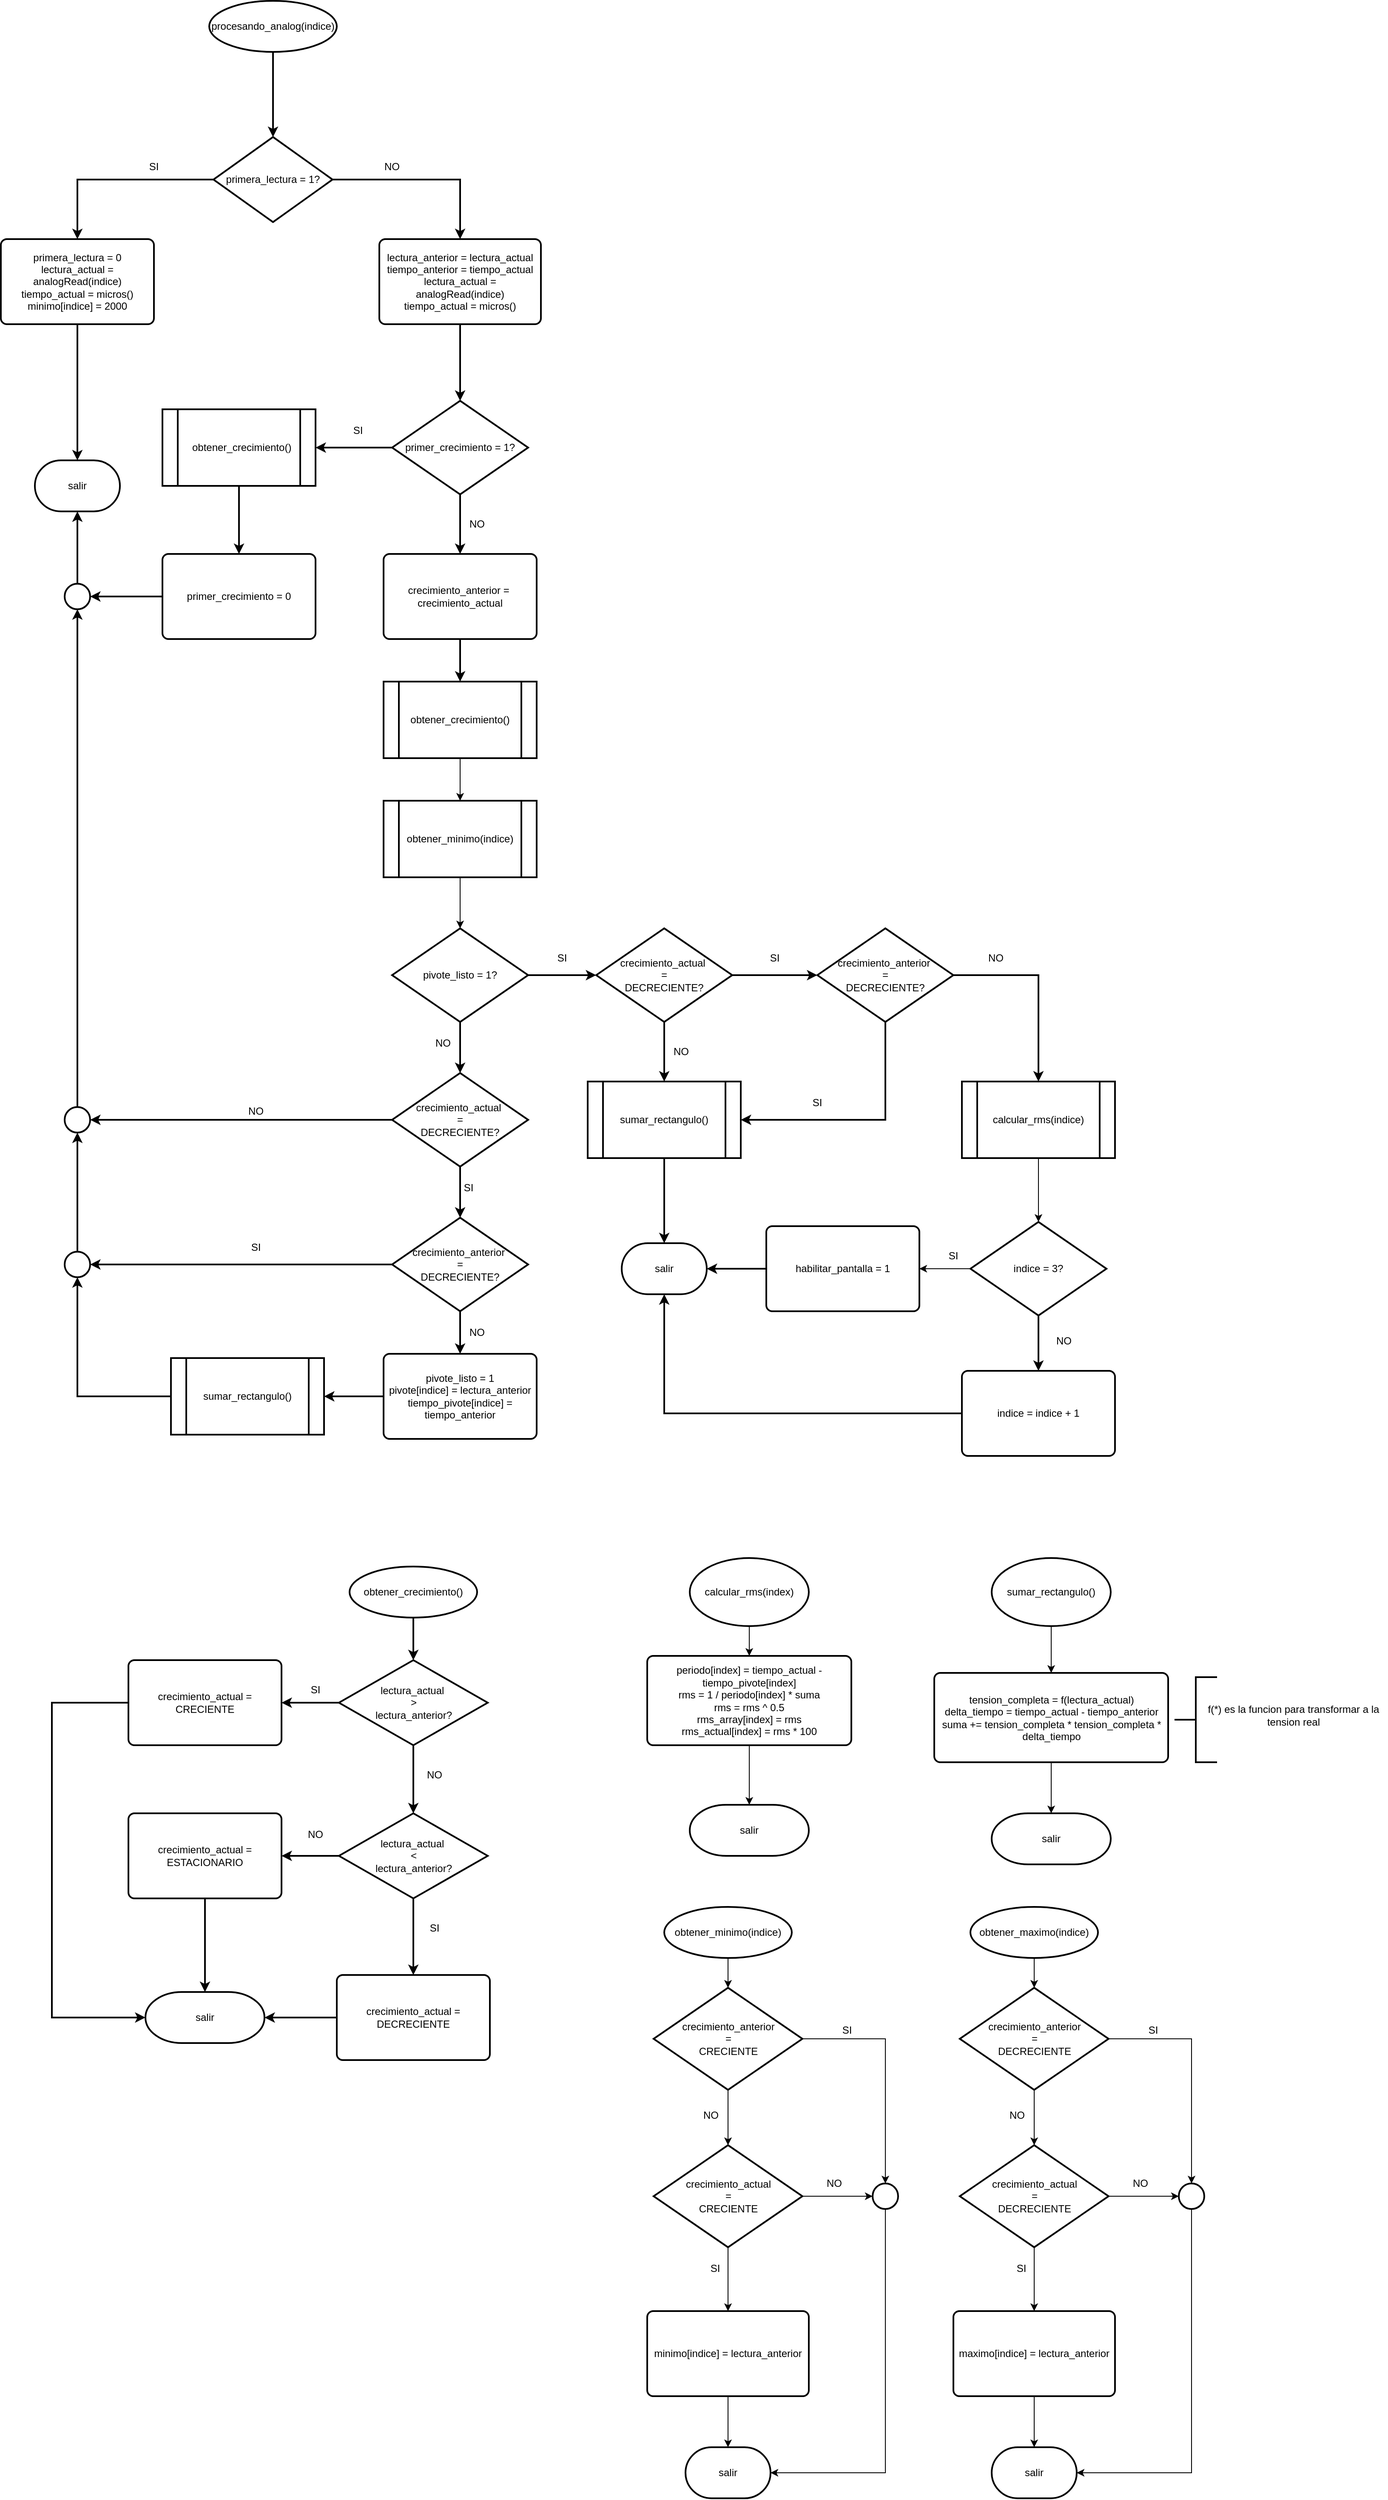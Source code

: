 <mxfile version="18.0.6" type="device" pages="3"><diagram id="chMc-6jO87Cn79GUnYEB" name="FLOWCHARTS"><mxGraphModel dx="1566" dy="1260" grid="1" gridSize="10" guides="1" tooltips="1" connect="1" arrows="1" fold="1" page="1" pageScale="1" pageWidth="850" pageHeight="1100" math="0" shadow="0"><root><mxCell id="0"/><mxCell id="1" parent="0"/><mxCell id="ZBHEIpDCOYGvydqW7FhX-1" value="primera_lectura = 1?" style="strokeWidth=2;html=1;shape=mxgraph.flowchart.decision;whiteSpace=wrap;" vertex="1" parent="1"><mxGeometry x="350" y="460" width="140" height="100" as="geometry"/></mxCell><mxCell id="ZBHEIpDCOYGvydqW7FhX-2" value="" style="edgeStyle=orthogonalEdgeStyle;rounded=0;orthogonalLoop=1;jettySize=auto;html=1;strokeWidth=2;" edge="1" parent="1" source="ZBHEIpDCOYGvydqW7FhX-3" target="ZBHEIpDCOYGvydqW7FhX-5"><mxGeometry relative="1" as="geometry"/></mxCell><mxCell id="ZBHEIpDCOYGvydqW7FhX-3" value="primera_lectura = 0&lt;br&gt;lectura_actual = analogRead(indice)&lt;br&gt;tiempo_actual = micros()&lt;br&gt;minimo[indice] = 2000" style="rounded=1;whiteSpace=wrap;html=1;absoluteArcSize=1;arcSize=14;strokeWidth=2;" vertex="1" parent="1"><mxGeometry x="100" y="580" width="180" height="100" as="geometry"/></mxCell><mxCell id="ZBHEIpDCOYGvydqW7FhX-4" value="" style="endArrow=classic;html=1;rounded=0;strokeWidth=2;exitX=0;exitY=0.5;exitDx=0;exitDy=0;exitPerimeter=0;entryX=0.5;entryY=0;entryDx=0;entryDy=0;" edge="1" parent="1" source="ZBHEIpDCOYGvydqW7FhX-1" target="ZBHEIpDCOYGvydqW7FhX-3"><mxGeometry width="50" height="50" relative="1" as="geometry"><mxPoint x="400" y="560" as="sourcePoint"/><mxPoint x="450" y="510" as="targetPoint"/><Array as="points"><mxPoint x="190" y="510"/></Array></mxGeometry></mxCell><mxCell id="ZBHEIpDCOYGvydqW7FhX-5" value="salir" style="strokeWidth=2;html=1;shape=mxgraph.flowchart.terminator;whiteSpace=wrap;" vertex="1" parent="1"><mxGeometry x="140" y="840" width="100" height="60" as="geometry"/></mxCell><mxCell id="ZBHEIpDCOYGvydqW7FhX-6" value="SI" style="text;html=1;strokeColor=none;fillColor=none;align=center;verticalAlign=middle;whiteSpace=wrap;rounded=0;" vertex="1" parent="1"><mxGeometry x="250" y="480" width="60" height="30" as="geometry"/></mxCell><mxCell id="ZBHEIpDCOYGvydqW7FhX-7" value="" style="edgeStyle=orthogonalEdgeStyle;rounded=0;orthogonalLoop=1;jettySize=auto;html=1;strokeWidth=2;entryX=0.5;entryY=0;entryDx=0;entryDy=0;entryPerimeter=0;" edge="1" parent="1" source="ZBHEIpDCOYGvydqW7FhX-8" target="ZBHEIpDCOYGvydqW7FhX-12"><mxGeometry relative="1" as="geometry"><mxPoint x="640" y="725" as="targetPoint"/></mxGeometry></mxCell><mxCell id="ZBHEIpDCOYGvydqW7FhX-8" value="lectura_anterior = lectura_actual&lt;br&gt;tiempo_anterior = tiempo_actual&lt;br&gt;lectura_actual = analogRead(indice)&lt;br&gt;tiempo_actual = micros()" style="rounded=1;whiteSpace=wrap;html=1;absoluteArcSize=1;arcSize=14;strokeWidth=2;" vertex="1" parent="1"><mxGeometry x="545" y="580" width="190" height="100" as="geometry"/></mxCell><mxCell id="ZBHEIpDCOYGvydqW7FhX-9" value="" style="endArrow=classic;html=1;rounded=0;strokeWidth=2;exitX=1;exitY=0.5;exitDx=0;exitDy=0;exitPerimeter=0;entryX=0.5;entryY=0;entryDx=0;entryDy=0;" edge="1" parent="1" source="ZBHEIpDCOYGvydqW7FhX-1" target="ZBHEIpDCOYGvydqW7FhX-8"><mxGeometry width="50" height="50" relative="1" as="geometry"><mxPoint x="400" y="700" as="sourcePoint"/><mxPoint x="450" y="650" as="targetPoint"/><Array as="points"><mxPoint x="640" y="510"/></Array></mxGeometry></mxCell><mxCell id="ZBHEIpDCOYGvydqW7FhX-10" value="" style="edgeStyle=orthogonalEdgeStyle;rounded=0;orthogonalLoop=1;jettySize=auto;html=1;strokeWidth=2;entryX=1;entryY=0.5;entryDx=0;entryDy=0;" edge="1" parent="1" source="ZBHEIpDCOYGvydqW7FhX-12" target="ZBHEIpDCOYGvydqW7FhX-19"><mxGeometry relative="1" as="geometry"><mxPoint x="470" y="825" as="targetPoint"/></mxGeometry></mxCell><mxCell id="ZBHEIpDCOYGvydqW7FhX-11" value="" style="edgeStyle=orthogonalEdgeStyle;rounded=0;orthogonalLoop=1;jettySize=auto;html=1;strokeWidth=2;" edge="1" parent="1" source="ZBHEIpDCOYGvydqW7FhX-12" target="ZBHEIpDCOYGvydqW7FhX-16"><mxGeometry relative="1" as="geometry"/></mxCell><mxCell id="ZBHEIpDCOYGvydqW7FhX-12" value="primer_crecimiento = 1?" style="strokeWidth=2;html=1;shape=mxgraph.flowchart.decision;whiteSpace=wrap;" vertex="1" parent="1"><mxGeometry x="560" y="770" width="160" height="110" as="geometry"/></mxCell><mxCell id="ZBHEIpDCOYGvydqW7FhX-13" value="SI" style="text;html=1;strokeColor=none;fillColor=none;align=center;verticalAlign=middle;whiteSpace=wrap;rounded=0;" vertex="1" parent="1"><mxGeometry x="490" y="790" width="60" height="30" as="geometry"/></mxCell><mxCell id="ZBHEIpDCOYGvydqW7FhX-14" value="NO" style="text;html=1;strokeColor=none;fillColor=none;align=center;verticalAlign=middle;whiteSpace=wrap;rounded=0;" vertex="1" parent="1"><mxGeometry x="530" y="480" width="60" height="30" as="geometry"/></mxCell><mxCell id="ZBHEIpDCOYGvydqW7FhX-15" value="" style="edgeStyle=orthogonalEdgeStyle;rounded=0;orthogonalLoop=1;jettySize=auto;html=1;strokeWidth=2;" edge="1" parent="1" source="ZBHEIpDCOYGvydqW7FhX-16" target="ZBHEIpDCOYGvydqW7FhX-24"><mxGeometry relative="1" as="geometry"/></mxCell><mxCell id="ZBHEIpDCOYGvydqW7FhX-16" value="crecimiento_anterior =&amp;nbsp;&lt;br&gt;crecimiento_actual&lt;br&gt;" style="rounded=1;whiteSpace=wrap;html=1;absoluteArcSize=1;arcSize=14;strokeWidth=2;" vertex="1" parent="1"><mxGeometry x="550" y="950" width="180" height="100" as="geometry"/></mxCell><mxCell id="ZBHEIpDCOYGvydqW7FhX-17" value="NO" style="text;html=1;strokeColor=none;fillColor=none;align=center;verticalAlign=middle;whiteSpace=wrap;rounded=0;" vertex="1" parent="1"><mxGeometry x="630" y="900" width="60" height="30" as="geometry"/></mxCell><mxCell id="ZBHEIpDCOYGvydqW7FhX-18" value="" style="edgeStyle=orthogonalEdgeStyle;rounded=0;orthogonalLoop=1;jettySize=auto;html=1;strokeWidth=2;" edge="1" parent="1" source="ZBHEIpDCOYGvydqW7FhX-19" target="ZBHEIpDCOYGvydqW7FhX-22"><mxGeometry relative="1" as="geometry"/></mxCell><mxCell id="ZBHEIpDCOYGvydqW7FhX-19" value="&amp;nbsp;&amp;nbsp;obtener_crecimiento()" style="shape=process;whiteSpace=wrap;html=1;backgroundOutline=1;strokeWidth=2;" vertex="1" parent="1"><mxGeometry x="290" y="780" width="180" height="90" as="geometry"/></mxCell><mxCell id="ZBHEIpDCOYGvydqW7FhX-20" value="" style="edgeStyle=orthogonalEdgeStyle;rounded=0;orthogonalLoop=1;jettySize=auto;html=1;strokeWidth=2;startArrow=none;" edge="1" parent="1" source="ZBHEIpDCOYGvydqW7FhX-29" target="ZBHEIpDCOYGvydqW7FhX-5"><mxGeometry relative="1" as="geometry"/></mxCell><mxCell id="ZBHEIpDCOYGvydqW7FhX-21" value="" style="edgeStyle=orthogonalEdgeStyle;rounded=0;orthogonalLoop=1;jettySize=auto;html=1;strokeWidth=2;" edge="1" parent="1" source="ZBHEIpDCOYGvydqW7FhX-22" target="ZBHEIpDCOYGvydqW7FhX-29"><mxGeometry relative="1" as="geometry"/></mxCell><mxCell id="ZBHEIpDCOYGvydqW7FhX-22" value="primer_crecimiento = 0&lt;br&gt;" style="rounded=1;whiteSpace=wrap;html=1;absoluteArcSize=1;arcSize=14;strokeWidth=2;" vertex="1" parent="1"><mxGeometry x="290" y="950" width="180" height="100" as="geometry"/></mxCell><mxCell id="ZBHEIpDCOYGvydqW7FhX-23" value="" style="edgeStyle=orthogonalEdgeStyle;rounded=0;orthogonalLoop=1;jettySize=auto;html=1;" edge="1" parent="1" source="ZBHEIpDCOYGvydqW7FhX-24" target="ZBHEIpDCOYGvydqW7FhX-118"><mxGeometry relative="1" as="geometry"/></mxCell><mxCell id="ZBHEIpDCOYGvydqW7FhX-24" value="obtener_crecimiento()" style="shape=process;whiteSpace=wrap;html=1;backgroundOutline=1;strokeWidth=2;" vertex="1" parent="1"><mxGeometry x="550" y="1100" width="180" height="90" as="geometry"/></mxCell><mxCell id="ZBHEIpDCOYGvydqW7FhX-25" value="" style="edgeStyle=orthogonalEdgeStyle;rounded=0;orthogonalLoop=1;jettySize=auto;html=1;strokeWidth=2;startArrow=none;" edge="1" parent="1" source="ZBHEIpDCOYGvydqW7FhX-36" target="ZBHEIpDCOYGvydqW7FhX-29"><mxGeometry relative="1" as="geometry"/></mxCell><mxCell id="ZBHEIpDCOYGvydqW7FhX-26" value="" style="edgeStyle=orthogonalEdgeStyle;rounded=0;orthogonalLoop=1;jettySize=auto;html=1;strokeWidth=2;" edge="1" parent="1" source="ZBHEIpDCOYGvydqW7FhX-28" target="ZBHEIpDCOYGvydqW7FhX-33"><mxGeometry relative="1" as="geometry"/></mxCell><mxCell id="ZBHEIpDCOYGvydqW7FhX-27" value="" style="edgeStyle=orthogonalEdgeStyle;rounded=0;orthogonalLoop=1;jettySize=auto;html=1;strokeWidth=2;" edge="1" parent="1" source="ZBHEIpDCOYGvydqW7FhX-28" target="ZBHEIpDCOYGvydqW7FhX-36"><mxGeometry relative="1" as="geometry"/></mxCell><mxCell id="ZBHEIpDCOYGvydqW7FhX-28" value="crecimiento_actual&amp;nbsp;&lt;br&gt;=&lt;br&gt;DECRECIENTE?" style="strokeWidth=2;html=1;shape=mxgraph.flowchart.decision;whiteSpace=wrap;" vertex="1" parent="1"><mxGeometry x="560" y="1560" width="160" height="110" as="geometry"/></mxCell><mxCell id="ZBHEIpDCOYGvydqW7FhX-29" value="" style="strokeWidth=2;html=1;shape=mxgraph.flowchart.start_2;whiteSpace=wrap;" vertex="1" parent="1"><mxGeometry x="175" y="985" width="30" height="30" as="geometry"/></mxCell><mxCell id="ZBHEIpDCOYGvydqW7FhX-30" value="NO" style="text;html=1;strokeColor=none;fillColor=none;align=center;verticalAlign=middle;whiteSpace=wrap;rounded=0;" vertex="1" parent="1"><mxGeometry x="370" y="1590" width="60" height="30" as="geometry"/></mxCell><mxCell id="ZBHEIpDCOYGvydqW7FhX-31" value="" style="edgeStyle=orthogonalEdgeStyle;rounded=0;orthogonalLoop=1;jettySize=auto;html=1;strokeWidth=2;" edge="1" parent="1" source="ZBHEIpDCOYGvydqW7FhX-33" target="ZBHEIpDCOYGvydqW7FhX-38"><mxGeometry relative="1" as="geometry"/></mxCell><mxCell id="ZBHEIpDCOYGvydqW7FhX-32" value="" style="edgeStyle=orthogonalEdgeStyle;rounded=0;orthogonalLoop=1;jettySize=auto;html=1;strokeWidth=2;" edge="1" parent="1" source="ZBHEIpDCOYGvydqW7FhX-33" target="ZBHEIpDCOYGvydqW7FhX-44"><mxGeometry relative="1" as="geometry"/></mxCell><mxCell id="ZBHEIpDCOYGvydqW7FhX-33" value="crecimiento_anterior&amp;nbsp;&lt;br&gt;=&lt;br&gt;DECRECIENTE?" style="strokeWidth=2;html=1;shape=mxgraph.flowchart.decision;whiteSpace=wrap;" vertex="1" parent="1"><mxGeometry x="560" y="1730" width="160" height="110" as="geometry"/></mxCell><mxCell id="ZBHEIpDCOYGvydqW7FhX-34" value="SI" style="text;html=1;strokeColor=none;fillColor=none;align=center;verticalAlign=middle;whiteSpace=wrap;rounded=0;" vertex="1" parent="1"><mxGeometry x="620" y="1680" width="60" height="30" as="geometry"/></mxCell><mxCell id="ZBHEIpDCOYGvydqW7FhX-35" value="SI" style="text;html=1;strokeColor=none;fillColor=none;align=center;verticalAlign=middle;whiteSpace=wrap;rounded=0;" vertex="1" parent="1"><mxGeometry x="370" y="1750" width="60" height="30" as="geometry"/></mxCell><mxCell id="ZBHEIpDCOYGvydqW7FhX-36" value="" style="strokeWidth=2;html=1;shape=mxgraph.flowchart.start_2;whiteSpace=wrap;" vertex="1" parent="1"><mxGeometry x="175" y="1600" width="30" height="30" as="geometry"/></mxCell><mxCell id="ZBHEIpDCOYGvydqW7FhX-37" value="" style="edgeStyle=orthogonalEdgeStyle;rounded=0;orthogonalLoop=1;jettySize=auto;html=1;strokeWidth=2;" edge="1" parent="1" source="ZBHEIpDCOYGvydqW7FhX-38" target="ZBHEIpDCOYGvydqW7FhX-36"><mxGeometry relative="1" as="geometry"/></mxCell><mxCell id="ZBHEIpDCOYGvydqW7FhX-38" value="" style="strokeWidth=2;html=1;shape=mxgraph.flowchart.start_2;whiteSpace=wrap;" vertex="1" parent="1"><mxGeometry x="175" y="1770" width="30" height="30" as="geometry"/></mxCell><mxCell id="ZBHEIpDCOYGvydqW7FhX-39" value="" style="edgeStyle=orthogonalEdgeStyle;rounded=0;orthogonalLoop=1;jettySize=auto;html=1;strokeWidth=2;" edge="1" parent="1" source="ZBHEIpDCOYGvydqW7FhX-41" target="ZBHEIpDCOYGvydqW7FhX-28"><mxGeometry relative="1" as="geometry"/></mxCell><mxCell id="ZBHEIpDCOYGvydqW7FhX-40" value="" style="edgeStyle=orthogonalEdgeStyle;rounded=0;orthogonalLoop=1;jettySize=auto;html=1;strokeWidth=2;" edge="1" parent="1" source="ZBHEIpDCOYGvydqW7FhX-41" target="ZBHEIpDCOYGvydqW7FhX-49"><mxGeometry relative="1" as="geometry"/></mxCell><mxCell id="ZBHEIpDCOYGvydqW7FhX-41" value="pivote_listo = 1?" style="strokeWidth=2;html=1;shape=mxgraph.flowchart.decision;whiteSpace=wrap;" vertex="1" parent="1"><mxGeometry x="560" y="1390" width="160" height="110" as="geometry"/></mxCell><mxCell id="ZBHEIpDCOYGvydqW7FhX-42" value="NO" style="text;html=1;strokeColor=none;fillColor=none;align=center;verticalAlign=middle;whiteSpace=wrap;rounded=0;" vertex="1" parent="1"><mxGeometry x="590" y="1510" width="60" height="30" as="geometry"/></mxCell><mxCell id="ZBHEIpDCOYGvydqW7FhX-43" value="" style="edgeStyle=orthogonalEdgeStyle;rounded=0;orthogonalLoop=1;jettySize=auto;html=1;strokeWidth=2;" edge="1" parent="1" source="ZBHEIpDCOYGvydqW7FhX-44" target="ZBHEIpDCOYGvydqW7FhX-45"><mxGeometry relative="1" as="geometry"/></mxCell><mxCell id="ZBHEIpDCOYGvydqW7FhX-44" value="pivote_listo = 1&lt;br&gt;pivote[indice] = lectura_anterior&lt;br&gt;tiempo_pivote[indice] = &lt;br&gt;tiempo_anterior" style="rounded=1;whiteSpace=wrap;html=1;absoluteArcSize=1;arcSize=14;strokeWidth=2;" vertex="1" parent="1"><mxGeometry x="550" y="1890" width="180" height="100" as="geometry"/></mxCell><mxCell id="ZBHEIpDCOYGvydqW7FhX-45" value="sumar_rectangulo()" style="shape=process;whiteSpace=wrap;html=1;backgroundOutline=1;strokeWidth=2;" vertex="1" parent="1"><mxGeometry x="300" y="1895" width="180" height="90" as="geometry"/></mxCell><mxCell id="ZBHEIpDCOYGvydqW7FhX-46" value="" style="endArrow=classic;html=1;rounded=0;strokeWidth=2;exitX=0;exitY=0.5;exitDx=0;exitDy=0;entryX=0.5;entryY=1;entryDx=0;entryDy=0;entryPerimeter=0;" edge="1" parent="1" source="ZBHEIpDCOYGvydqW7FhX-45" target="ZBHEIpDCOYGvydqW7FhX-38"><mxGeometry width="50" height="50" relative="1" as="geometry"><mxPoint x="400" y="1780" as="sourcePoint"/><mxPoint x="450" y="1730" as="targetPoint"/><Array as="points"><mxPoint x="190" y="1940"/></Array></mxGeometry></mxCell><mxCell id="ZBHEIpDCOYGvydqW7FhX-47" value="" style="edgeStyle=orthogonalEdgeStyle;rounded=0;orthogonalLoop=1;jettySize=auto;html=1;strokeWidth=2;" edge="1" parent="1" source="ZBHEIpDCOYGvydqW7FhX-49" target="ZBHEIpDCOYGvydqW7FhX-52"><mxGeometry relative="1" as="geometry"/></mxCell><mxCell id="ZBHEIpDCOYGvydqW7FhX-48" value="" style="edgeStyle=orthogonalEdgeStyle;rounded=0;orthogonalLoop=1;jettySize=auto;html=1;strokeWidth=2;" edge="1" parent="1" source="ZBHEIpDCOYGvydqW7FhX-49" target="ZBHEIpDCOYGvydqW7FhX-54"><mxGeometry relative="1" as="geometry"/></mxCell><mxCell id="ZBHEIpDCOYGvydqW7FhX-49" value="crecimiento_actual&amp;nbsp;&lt;br&gt;=&lt;br&gt;DECRECIENTE?" style="strokeWidth=2;html=1;shape=mxgraph.flowchart.decision;whiteSpace=wrap;" vertex="1" parent="1"><mxGeometry x="800" y="1390" width="160" height="110" as="geometry"/></mxCell><mxCell id="ZBHEIpDCOYGvydqW7FhX-50" value="SI" style="text;html=1;strokeColor=none;fillColor=none;align=center;verticalAlign=middle;whiteSpace=wrap;rounded=0;" vertex="1" parent="1"><mxGeometry x="730" y="1410" width="60" height="30" as="geometry"/></mxCell><mxCell id="ZBHEIpDCOYGvydqW7FhX-51" value="" style="edgeStyle=orthogonalEdgeStyle;rounded=0;orthogonalLoop=1;jettySize=auto;html=1;strokeWidth=2;" edge="1" parent="1" source="ZBHEIpDCOYGvydqW7FhX-52" target="ZBHEIpDCOYGvydqW7FhX-62"><mxGeometry relative="1" as="geometry"/></mxCell><mxCell id="ZBHEIpDCOYGvydqW7FhX-52" value="sumar_rectangulo()" style="shape=process;whiteSpace=wrap;html=1;backgroundOutline=1;strokeWidth=2;" vertex="1" parent="1"><mxGeometry x="790" y="1570" width="180" height="90" as="geometry"/></mxCell><mxCell id="ZBHEIpDCOYGvydqW7FhX-53" value="NO" style="text;html=1;strokeColor=none;fillColor=none;align=center;verticalAlign=middle;whiteSpace=wrap;rounded=0;" vertex="1" parent="1"><mxGeometry x="870" y="1520" width="60" height="30" as="geometry"/></mxCell><mxCell id="ZBHEIpDCOYGvydqW7FhX-54" value="crecimiento_anterior&amp;nbsp;&lt;br&gt;=&lt;br&gt;DECRECIENTE?" style="strokeWidth=2;html=1;shape=mxgraph.flowchart.decision;whiteSpace=wrap;" vertex="1" parent="1"><mxGeometry x="1060" y="1390" width="160" height="110" as="geometry"/></mxCell><mxCell id="ZBHEIpDCOYGvydqW7FhX-55" value="SI" style="text;html=1;strokeColor=none;fillColor=none;align=center;verticalAlign=middle;whiteSpace=wrap;rounded=0;" vertex="1" parent="1"><mxGeometry x="980" y="1410" width="60" height="30" as="geometry"/></mxCell><mxCell id="ZBHEIpDCOYGvydqW7FhX-56" value="" style="endArrow=classic;html=1;rounded=0;strokeWidth=2;exitX=0.5;exitY=1;exitDx=0;exitDy=0;exitPerimeter=0;entryX=1;entryY=0.5;entryDx=0;entryDy=0;" edge="1" parent="1" source="ZBHEIpDCOYGvydqW7FhX-54" target="ZBHEIpDCOYGvydqW7FhX-52"><mxGeometry width="50" height="50" relative="1" as="geometry"><mxPoint x="630" y="1620" as="sourcePoint"/><mxPoint x="680" y="1570" as="targetPoint"/><Array as="points"><mxPoint x="1140" y="1615"/></Array></mxGeometry></mxCell><mxCell id="ZBHEIpDCOYGvydqW7FhX-57" value="NO" style="text;html=1;strokeColor=none;fillColor=none;align=center;verticalAlign=middle;whiteSpace=wrap;rounded=0;" vertex="1" parent="1"><mxGeometry x="630" y="1850" width="60" height="30" as="geometry"/></mxCell><mxCell id="ZBHEIpDCOYGvydqW7FhX-58" value="SI" style="text;html=1;strokeColor=none;fillColor=none;align=center;verticalAlign=middle;whiteSpace=wrap;rounded=0;" vertex="1" parent="1"><mxGeometry x="1030" y="1580" width="60" height="30" as="geometry"/></mxCell><mxCell id="ZBHEIpDCOYGvydqW7FhX-59" value="" style="edgeStyle=orthogonalEdgeStyle;rounded=0;orthogonalLoop=1;jettySize=auto;html=1;" edge="1" parent="1" source="ZBHEIpDCOYGvydqW7FhX-60" target="ZBHEIpDCOYGvydqW7FhX-66"><mxGeometry relative="1" as="geometry"/></mxCell><mxCell id="ZBHEIpDCOYGvydqW7FhX-60" value="calcular_rms(indice)" style="shape=process;whiteSpace=wrap;html=1;backgroundOutline=1;strokeWidth=2;" vertex="1" parent="1"><mxGeometry x="1230" y="1570" width="180" height="90" as="geometry"/></mxCell><mxCell id="ZBHEIpDCOYGvydqW7FhX-61" value="" style="endArrow=classic;html=1;rounded=0;strokeWidth=2;exitX=1;exitY=0.5;exitDx=0;exitDy=0;exitPerimeter=0;entryX=0.5;entryY=0;entryDx=0;entryDy=0;" edge="1" parent="1" source="ZBHEIpDCOYGvydqW7FhX-54" target="ZBHEIpDCOYGvydqW7FhX-60"><mxGeometry width="50" height="50" relative="1" as="geometry"><mxPoint x="1100" y="1620" as="sourcePoint"/><mxPoint x="1150" y="1570" as="targetPoint"/><Array as="points"><mxPoint x="1320" y="1445"/></Array></mxGeometry></mxCell><mxCell id="ZBHEIpDCOYGvydqW7FhX-62" value="salir" style="strokeWidth=2;html=1;shape=mxgraph.flowchart.terminator;whiteSpace=wrap;" vertex="1" parent="1"><mxGeometry x="830" y="1760" width="100" height="60" as="geometry"/></mxCell><mxCell id="ZBHEIpDCOYGvydqW7FhX-63" value="" style="edgeStyle=orthogonalEdgeStyle;rounded=0;orthogonalLoop=1;jettySize=auto;html=1;strokeWidth=2;startArrow=none;" edge="1" parent="1" source="ZBHEIpDCOYGvydqW7FhX-104" target="ZBHEIpDCOYGvydqW7FhX-62"><mxGeometry relative="1" as="geometry"/></mxCell><mxCell id="ZBHEIpDCOYGvydqW7FhX-64" value="" style="edgeStyle=orthogonalEdgeStyle;rounded=0;orthogonalLoop=1;jettySize=auto;html=1;strokeWidth=2;" edge="1" parent="1" source="ZBHEIpDCOYGvydqW7FhX-66" target="ZBHEIpDCOYGvydqW7FhX-68"><mxGeometry relative="1" as="geometry"/></mxCell><mxCell id="ZBHEIpDCOYGvydqW7FhX-65" value="" style="edgeStyle=orthogonalEdgeStyle;rounded=0;orthogonalLoop=1;jettySize=auto;html=1;" edge="1" parent="1" source="ZBHEIpDCOYGvydqW7FhX-66" target="ZBHEIpDCOYGvydqW7FhX-104"><mxGeometry relative="1" as="geometry"/></mxCell><mxCell id="ZBHEIpDCOYGvydqW7FhX-66" value="indice&amp;nbsp;= 3?" style="strokeWidth=2;html=1;shape=mxgraph.flowchart.decision;whiteSpace=wrap;" vertex="1" parent="1"><mxGeometry x="1240" y="1735" width="160" height="110" as="geometry"/></mxCell><mxCell id="ZBHEIpDCOYGvydqW7FhX-67" value="SI" style="text;html=1;strokeColor=none;fillColor=none;align=center;verticalAlign=middle;whiteSpace=wrap;rounded=0;" vertex="1" parent="1"><mxGeometry x="1190" y="1760" width="60" height="30" as="geometry"/></mxCell><mxCell id="ZBHEIpDCOYGvydqW7FhX-68" value="indice = indice + 1" style="rounded=1;whiteSpace=wrap;html=1;absoluteArcSize=1;arcSize=14;strokeWidth=2;" vertex="1" parent="1"><mxGeometry x="1230" y="1910" width="180" height="100" as="geometry"/></mxCell><mxCell id="ZBHEIpDCOYGvydqW7FhX-69" value="NO" style="text;html=1;strokeColor=none;fillColor=none;align=center;verticalAlign=middle;whiteSpace=wrap;rounded=0;" vertex="1" parent="1"><mxGeometry x="1240" y="1410" width="60" height="30" as="geometry"/></mxCell><mxCell id="ZBHEIpDCOYGvydqW7FhX-70" value="NO" style="text;html=1;strokeColor=none;fillColor=none;align=center;verticalAlign=middle;whiteSpace=wrap;rounded=0;" vertex="1" parent="1"><mxGeometry x="1320" y="1860" width="60" height="30" as="geometry"/></mxCell><mxCell id="ZBHEIpDCOYGvydqW7FhX-71" value="" style="endArrow=classic;html=1;rounded=0;strokeWidth=2;exitX=0;exitY=0.5;exitDx=0;exitDy=0;entryX=0.5;entryY=1;entryDx=0;entryDy=0;entryPerimeter=0;" edge="1" parent="1" source="ZBHEIpDCOYGvydqW7FhX-68" target="ZBHEIpDCOYGvydqW7FhX-62"><mxGeometry width="50" height="50" relative="1" as="geometry"><mxPoint x="1000" y="1890" as="sourcePoint"/><mxPoint x="1050" y="1840" as="targetPoint"/><Array as="points"><mxPoint x="880" y="1960"/></Array></mxGeometry></mxCell><mxCell id="ZBHEIpDCOYGvydqW7FhX-72" value="" style="edgeStyle=orthogonalEdgeStyle;rounded=0;orthogonalLoop=1;jettySize=auto;html=1;strokeWidth=2;" edge="1" parent="1" source="ZBHEIpDCOYGvydqW7FhX-73" target="ZBHEIpDCOYGvydqW7FhX-1"><mxGeometry relative="1" as="geometry"/></mxCell><mxCell id="ZBHEIpDCOYGvydqW7FhX-73" value="&lt;span style=&quot;&quot;&gt;procesando_analog(indice)&lt;/span&gt;" style="strokeWidth=2;html=1;shape=mxgraph.flowchart.start_1;whiteSpace=wrap;" vertex="1" parent="1"><mxGeometry x="345" y="300" width="150" height="60" as="geometry"/></mxCell><mxCell id="ZBHEIpDCOYGvydqW7FhX-74" value="" style="edgeStyle=orthogonalEdgeStyle;rounded=0;orthogonalLoop=1;jettySize=auto;html=1;strokeWidth=2;" edge="1" parent="1" source="ZBHEIpDCOYGvydqW7FhX-75" target="ZBHEIpDCOYGvydqW7FhX-78"><mxGeometry relative="1" as="geometry"/></mxCell><mxCell id="ZBHEIpDCOYGvydqW7FhX-75" value="&lt;span style=&quot;&quot;&gt;obtener_crecimiento()&lt;/span&gt;" style="strokeWidth=2;html=1;shape=mxgraph.flowchart.start_1;whiteSpace=wrap;" vertex="1" parent="1"><mxGeometry x="510" y="2140" width="150" height="60" as="geometry"/></mxCell><mxCell id="ZBHEIpDCOYGvydqW7FhX-76" value="" style="edgeStyle=orthogonalEdgeStyle;rounded=0;orthogonalLoop=1;jettySize=auto;html=1;strokeWidth=2;" edge="1" parent="1" source="ZBHEIpDCOYGvydqW7FhX-78" target="ZBHEIpDCOYGvydqW7FhX-81"><mxGeometry relative="1" as="geometry"/></mxCell><mxCell id="ZBHEIpDCOYGvydqW7FhX-77" value="" style="edgeStyle=orthogonalEdgeStyle;rounded=0;orthogonalLoop=1;jettySize=auto;html=1;strokeWidth=2;" edge="1" parent="1" source="ZBHEIpDCOYGvydqW7FhX-78" target="ZBHEIpDCOYGvydqW7FhX-82"><mxGeometry relative="1" as="geometry"/></mxCell><mxCell id="ZBHEIpDCOYGvydqW7FhX-78" value="lectura_actual&amp;nbsp;&lt;br&gt;&amp;gt;&lt;br&gt;lectura_anterior?" style="strokeWidth=2;html=1;shape=mxgraph.flowchart.decision;whiteSpace=wrap;" vertex="1" parent="1"><mxGeometry x="497.5" y="2250" width="175" height="100" as="geometry"/></mxCell><mxCell id="ZBHEIpDCOYGvydqW7FhX-79" value="" style="edgeStyle=orthogonalEdgeStyle;rounded=0;orthogonalLoop=1;jettySize=auto;html=1;strokeWidth=2;" edge="1" parent="1" source="ZBHEIpDCOYGvydqW7FhX-81" target="ZBHEIpDCOYGvydqW7FhX-84"><mxGeometry relative="1" as="geometry"/></mxCell><mxCell id="ZBHEIpDCOYGvydqW7FhX-80" value="" style="edgeStyle=orthogonalEdgeStyle;rounded=0;orthogonalLoop=1;jettySize=auto;html=1;strokeWidth=2;" edge="1" parent="1" source="ZBHEIpDCOYGvydqW7FhX-81" target="ZBHEIpDCOYGvydqW7FhX-86"><mxGeometry relative="1" as="geometry"/></mxCell><mxCell id="ZBHEIpDCOYGvydqW7FhX-81" value="lectura_actual&amp;nbsp;&lt;br&gt;&amp;lt;&lt;br&gt;lectura_anterior?" style="strokeWidth=2;html=1;shape=mxgraph.flowchart.decision;whiteSpace=wrap;" vertex="1" parent="1"><mxGeometry x="497.5" y="2430" width="175" height="100" as="geometry"/></mxCell><mxCell id="ZBHEIpDCOYGvydqW7FhX-82" value="crecimiento_actual =&lt;br&gt;CRECIENTE" style="rounded=1;whiteSpace=wrap;html=1;absoluteArcSize=1;arcSize=14;strokeWidth=2;" vertex="1" parent="1"><mxGeometry x="250" y="2250" width="180" height="100" as="geometry"/></mxCell><mxCell id="ZBHEIpDCOYGvydqW7FhX-83" value="" style="edgeStyle=orthogonalEdgeStyle;rounded=0;orthogonalLoop=1;jettySize=auto;html=1;strokeWidth=2;" edge="1" parent="1" source="ZBHEIpDCOYGvydqW7FhX-84" target="ZBHEIpDCOYGvydqW7FhX-87"><mxGeometry relative="1" as="geometry"/></mxCell><mxCell id="ZBHEIpDCOYGvydqW7FhX-84" value="crecimiento_actual =&lt;br&gt;ESTACIONARIO" style="rounded=1;whiteSpace=wrap;html=1;absoluteArcSize=1;arcSize=14;strokeWidth=2;" vertex="1" parent="1"><mxGeometry x="250" y="2430" width="180" height="100" as="geometry"/></mxCell><mxCell id="ZBHEIpDCOYGvydqW7FhX-85" value="" style="edgeStyle=orthogonalEdgeStyle;rounded=0;orthogonalLoop=1;jettySize=auto;html=1;strokeWidth=2;" edge="1" parent="1" source="ZBHEIpDCOYGvydqW7FhX-86" target="ZBHEIpDCOYGvydqW7FhX-87"><mxGeometry relative="1" as="geometry"/></mxCell><mxCell id="ZBHEIpDCOYGvydqW7FhX-86" value="crecimiento_actual =&lt;br&gt;DECRECIENTE" style="rounded=1;whiteSpace=wrap;html=1;absoluteArcSize=1;arcSize=14;strokeWidth=2;" vertex="1" parent="1"><mxGeometry x="495" y="2620" width="180" height="100" as="geometry"/></mxCell><mxCell id="ZBHEIpDCOYGvydqW7FhX-87" value="salir" style="strokeWidth=2;html=1;shape=mxgraph.flowchart.terminator;whiteSpace=wrap;" vertex="1" parent="1"><mxGeometry x="270" y="2640" width="140" height="60" as="geometry"/></mxCell><mxCell id="ZBHEIpDCOYGvydqW7FhX-88" value="" style="endArrow=classic;html=1;rounded=0;strokeWidth=2;exitX=0;exitY=0.5;exitDx=0;exitDy=0;entryX=0;entryY=0.5;entryDx=0;entryDy=0;entryPerimeter=0;" edge="1" parent="1" source="ZBHEIpDCOYGvydqW7FhX-82" target="ZBHEIpDCOYGvydqW7FhX-87"><mxGeometry width="50" height="50" relative="1" as="geometry"><mxPoint x="140" y="2660" as="sourcePoint"/><mxPoint x="190" y="2610" as="targetPoint"/><Array as="points"><mxPoint x="160" y="2300"/><mxPoint x="160" y="2670"/></Array></mxGeometry></mxCell><mxCell id="ZBHEIpDCOYGvydqW7FhX-89" value="NO" style="text;html=1;strokeColor=none;fillColor=none;align=center;verticalAlign=middle;whiteSpace=wrap;rounded=0;" vertex="1" parent="1"><mxGeometry x="580" y="2370" width="60" height="30" as="geometry"/></mxCell><mxCell id="ZBHEIpDCOYGvydqW7FhX-90" value="NO" style="text;html=1;strokeColor=none;fillColor=none;align=center;verticalAlign=middle;whiteSpace=wrap;rounded=0;" vertex="1" parent="1"><mxGeometry x="440" y="2440" width="60" height="30" as="geometry"/></mxCell><mxCell id="ZBHEIpDCOYGvydqW7FhX-91" value="SI" style="text;html=1;strokeColor=none;fillColor=none;align=center;verticalAlign=middle;whiteSpace=wrap;rounded=0;" vertex="1" parent="1"><mxGeometry x="440" y="2270" width="60" height="30" as="geometry"/></mxCell><mxCell id="ZBHEIpDCOYGvydqW7FhX-92" value="SI" style="text;html=1;strokeColor=none;fillColor=none;align=center;verticalAlign=middle;whiteSpace=wrap;rounded=0;" vertex="1" parent="1"><mxGeometry x="580" y="2550" width="60" height="30" as="geometry"/></mxCell><mxCell id="ZBHEIpDCOYGvydqW7FhX-93" value="" style="edgeStyle=orthogonalEdgeStyle;rounded=0;orthogonalLoop=1;jettySize=auto;html=1;" edge="1" parent="1" source="ZBHEIpDCOYGvydqW7FhX-94" target="ZBHEIpDCOYGvydqW7FhX-100"><mxGeometry relative="1" as="geometry"/></mxCell><mxCell id="ZBHEIpDCOYGvydqW7FhX-94" value="&lt;span style=&quot;&quot;&gt;sumar_rectangulo()&lt;/span&gt;" style="ellipse;whiteSpace=wrap;html=1;strokeWidth=2;" vertex="1" parent="1"><mxGeometry x="1265" y="2130" width="140" height="80" as="geometry"/></mxCell><mxCell id="ZBHEIpDCOYGvydqW7FhX-95" value="" style="strokeWidth=2;html=1;shape=mxgraph.flowchart.annotation_2;align=left;labelPosition=right;pointerEvents=1;flipH=0;" vertex="1" parent="1"><mxGeometry x="1480" y="2270" width="50" height="100" as="geometry"/></mxCell><mxCell id="ZBHEIpDCOYGvydqW7FhX-96" value="salir" style="strokeWidth=2;html=1;shape=mxgraph.flowchart.terminator;whiteSpace=wrap;" vertex="1" parent="1"><mxGeometry x="1265" y="2430" width="140" height="60" as="geometry"/></mxCell><mxCell id="ZBHEIpDCOYGvydqW7FhX-97" value="" style="edgeStyle=orthogonalEdgeStyle;rounded=0;orthogonalLoop=1;jettySize=auto;html=1;" edge="1" parent="1" source="ZBHEIpDCOYGvydqW7FhX-98" target="ZBHEIpDCOYGvydqW7FhX-102"><mxGeometry relative="1" as="geometry"/></mxCell><mxCell id="ZBHEIpDCOYGvydqW7FhX-98" value="&lt;span style=&quot;&quot;&gt;calcular_rms(index)&lt;/span&gt;" style="ellipse;whiteSpace=wrap;html=1;strokeWidth=2;" vertex="1" parent="1"><mxGeometry x="910" y="2130" width="140" height="80" as="geometry"/></mxCell><mxCell id="ZBHEIpDCOYGvydqW7FhX-99" value="" style="edgeStyle=orthogonalEdgeStyle;rounded=0;orthogonalLoop=1;jettySize=auto;html=1;" edge="1" parent="1" source="ZBHEIpDCOYGvydqW7FhX-100" target="ZBHEIpDCOYGvydqW7FhX-96"><mxGeometry relative="1" as="geometry"/></mxCell><mxCell id="ZBHEIpDCOYGvydqW7FhX-100" value="tension_completa = f(lectura_actual)&lt;br&gt;delta_tiempo = tiempo_actual - tiempo_anterior&lt;br&gt;suma += tension_completa * tension_completa * delta_tiempo" style="rounded=1;whiteSpace=wrap;html=1;absoluteArcSize=1;arcSize=14;strokeWidth=2;" vertex="1" parent="1"><mxGeometry x="1197.5" y="2265" width="275" height="105" as="geometry"/></mxCell><mxCell id="ZBHEIpDCOYGvydqW7FhX-101" value="" style="edgeStyle=orthogonalEdgeStyle;rounded=0;orthogonalLoop=1;jettySize=auto;html=1;" edge="1" parent="1" source="ZBHEIpDCOYGvydqW7FhX-102" target="ZBHEIpDCOYGvydqW7FhX-103"><mxGeometry relative="1" as="geometry"/></mxCell><mxCell id="ZBHEIpDCOYGvydqW7FhX-102" value="periodo[index] = tiempo_actual - tiempo_pivote[index]&lt;br&gt;rms = 1 / periodo[index] * suma&lt;br&gt;rms = rms ^ 0.5&lt;br&gt;rms_array[index] = rms&lt;br&gt;rms_actual[index] = rms * 100" style="rounded=1;whiteSpace=wrap;html=1;absoluteArcSize=1;arcSize=14;strokeWidth=2;" vertex="1" parent="1"><mxGeometry x="860" y="2245" width="240" height="105" as="geometry"/></mxCell><mxCell id="ZBHEIpDCOYGvydqW7FhX-103" value="salir" style="strokeWidth=2;html=1;shape=mxgraph.flowchart.terminator;whiteSpace=wrap;" vertex="1" parent="1"><mxGeometry x="910" y="2420" width="140" height="60" as="geometry"/></mxCell><mxCell id="ZBHEIpDCOYGvydqW7FhX-104" value="habilitar_pantalla = 1" style="rounded=1;whiteSpace=wrap;html=1;absoluteArcSize=1;arcSize=14;strokeWidth=2;" vertex="1" parent="1"><mxGeometry x="1000" y="1740" width="180" height="100" as="geometry"/></mxCell><mxCell id="ZBHEIpDCOYGvydqW7FhX-105" value="f(*) es la funcion para transformar a la tension real" style="text;html=1;strokeColor=none;fillColor=none;align=center;verticalAlign=middle;whiteSpace=wrap;rounded=0;" vertex="1" parent="1"><mxGeometry x="1510" y="2280" width="220" height="70" as="geometry"/></mxCell><mxCell id="ZBHEIpDCOYGvydqW7FhX-106" value="" style="edgeStyle=orthogonalEdgeStyle;rounded=0;orthogonalLoop=1;jettySize=auto;html=1;" edge="1" parent="1" source="ZBHEIpDCOYGvydqW7FhX-107" target="ZBHEIpDCOYGvydqW7FhX-111"><mxGeometry relative="1" as="geometry"/></mxCell><mxCell id="ZBHEIpDCOYGvydqW7FhX-107" value="&lt;span style=&quot;&quot;&gt;obtener_minimo(indice)&lt;/span&gt;" style="strokeWidth=2;html=1;shape=mxgraph.flowchart.start_1;whiteSpace=wrap;" vertex="1" parent="1"><mxGeometry x="880" y="2540" width="150" height="60" as="geometry"/></mxCell><mxCell id="ZBHEIpDCOYGvydqW7FhX-108" value="" style="edgeStyle=orthogonalEdgeStyle;rounded=0;orthogonalLoop=1;jettySize=auto;html=1;startArrow=none;" edge="1" parent="1" source="ZBHEIpDCOYGvydqW7FhX-120" target="ZBHEIpDCOYGvydqW7FhX-113"><mxGeometry relative="1" as="geometry"/></mxCell><mxCell id="ZBHEIpDCOYGvydqW7FhX-109" value="" style="edgeStyle=orthogonalEdgeStyle;rounded=0;orthogonalLoop=1;jettySize=auto;html=1;" edge="1" parent="1" source="ZBHEIpDCOYGvydqW7FhX-111" target="ZBHEIpDCOYGvydqW7FhX-120"><mxGeometry relative="1" as="geometry"/></mxCell><mxCell id="ZBHEIpDCOYGvydqW7FhX-110" value="" style="edgeStyle=orthogonalEdgeStyle;rounded=0;orthogonalLoop=1;jettySize=auto;html=1;" edge="1" parent="1" source="ZBHEIpDCOYGvydqW7FhX-111" target="ZBHEIpDCOYGvydqW7FhX-122"><mxGeometry relative="1" as="geometry"/></mxCell><mxCell id="ZBHEIpDCOYGvydqW7FhX-111" value="crecimiento_anterior &lt;br&gt;=&lt;br&gt;CRECIENTE" style="strokeWidth=2;html=1;shape=mxgraph.flowchart.decision;whiteSpace=wrap;" vertex="1" parent="1"><mxGeometry x="867.5" y="2635" width="175" height="120" as="geometry"/></mxCell><mxCell id="ZBHEIpDCOYGvydqW7FhX-112" value="" style="edgeStyle=orthogonalEdgeStyle;rounded=0;orthogonalLoop=1;jettySize=auto;html=1;" edge="1" parent="1" source="ZBHEIpDCOYGvydqW7FhX-113" target="ZBHEIpDCOYGvydqW7FhX-114"><mxGeometry relative="1" as="geometry"/></mxCell><mxCell id="ZBHEIpDCOYGvydqW7FhX-113" value="minimo[indice] = lectura_anterior" style="rounded=1;whiteSpace=wrap;html=1;absoluteArcSize=1;arcSize=14;strokeWidth=2;" vertex="1" parent="1"><mxGeometry x="860" y="3015" width="190" height="100" as="geometry"/></mxCell><mxCell id="ZBHEIpDCOYGvydqW7FhX-114" value="salir" style="strokeWidth=2;html=1;shape=mxgraph.flowchart.terminator;whiteSpace=wrap;" vertex="1" parent="1"><mxGeometry x="905" y="3175" width="100" height="60" as="geometry"/></mxCell><mxCell id="ZBHEIpDCOYGvydqW7FhX-115" value="SI" style="text;html=1;strokeColor=none;fillColor=none;align=center;verticalAlign=middle;whiteSpace=wrap;rounded=0;" vertex="1" parent="1"><mxGeometry x="1065" y="2670" width="60" height="30" as="geometry"/></mxCell><mxCell id="ZBHEIpDCOYGvydqW7FhX-116" value="NO" style="text;html=1;strokeColor=none;fillColor=none;align=center;verticalAlign=middle;whiteSpace=wrap;rounded=0;" vertex="1" parent="1"><mxGeometry x="905" y="2770" width="60" height="30" as="geometry"/></mxCell><mxCell id="ZBHEIpDCOYGvydqW7FhX-117" value="" style="edgeStyle=orthogonalEdgeStyle;rounded=0;orthogonalLoop=1;jettySize=auto;html=1;" edge="1" parent="1" source="ZBHEIpDCOYGvydqW7FhX-118" target="ZBHEIpDCOYGvydqW7FhX-41"><mxGeometry relative="1" as="geometry"/></mxCell><mxCell id="ZBHEIpDCOYGvydqW7FhX-118" value="obtener_minimo(indice)" style="shape=process;whiteSpace=wrap;html=1;backgroundOutline=1;strokeWidth=2;" vertex="1" parent="1"><mxGeometry x="550" y="1240" width="180" height="90" as="geometry"/></mxCell><mxCell id="ZBHEIpDCOYGvydqW7FhX-119" value="" style="edgeStyle=orthogonalEdgeStyle;rounded=0;orthogonalLoop=1;jettySize=auto;html=1;" edge="1" parent="1" source="ZBHEIpDCOYGvydqW7FhX-120" target="ZBHEIpDCOYGvydqW7FhX-122"><mxGeometry relative="1" as="geometry"/></mxCell><mxCell id="ZBHEIpDCOYGvydqW7FhX-120" value="crecimiento_actual&lt;br&gt;=&lt;br&gt;CRECIENTE" style="strokeWidth=2;html=1;shape=mxgraph.flowchart.decision;whiteSpace=wrap;" vertex="1" parent="1"><mxGeometry x="867.5" y="2820" width="175" height="120" as="geometry"/></mxCell><mxCell id="ZBHEIpDCOYGvydqW7FhX-121" value="NO" style="text;html=1;strokeColor=none;fillColor=none;align=center;verticalAlign=middle;whiteSpace=wrap;rounded=0;" vertex="1" parent="1"><mxGeometry x="1050" y="2850" width="60" height="30" as="geometry"/></mxCell><mxCell id="ZBHEIpDCOYGvydqW7FhX-122" value="" style="strokeWidth=2;html=1;shape=mxgraph.flowchart.start_2;whiteSpace=wrap;" vertex="1" parent="1"><mxGeometry x="1125" y="2865" width="30" height="30" as="geometry"/></mxCell><mxCell id="ZBHEIpDCOYGvydqW7FhX-123" value="" style="endArrow=classic;html=1;rounded=0;exitX=0.5;exitY=1;exitDx=0;exitDy=0;exitPerimeter=0;entryX=1;entryY=0.5;entryDx=0;entryDy=0;entryPerimeter=0;" edge="1" parent="1" source="ZBHEIpDCOYGvydqW7FhX-122" target="ZBHEIpDCOYGvydqW7FhX-114"><mxGeometry width="50" height="50" relative="1" as="geometry"><mxPoint x="660" y="3000" as="sourcePoint"/><mxPoint x="710" y="2950" as="targetPoint"/><Array as="points"><mxPoint x="1140" y="3205"/></Array></mxGeometry></mxCell><mxCell id="ZBHEIpDCOYGvydqW7FhX-124" value="SI" style="text;html=1;strokeColor=none;fillColor=none;align=center;verticalAlign=middle;whiteSpace=wrap;rounded=0;" vertex="1" parent="1"><mxGeometry x="910" y="2950" width="60" height="30" as="geometry"/></mxCell><mxCell id="ZBHEIpDCOYGvydqW7FhX-125" value="" style="edgeStyle=orthogonalEdgeStyle;rounded=0;orthogonalLoop=1;jettySize=auto;html=1;" edge="1" parent="1" source="ZBHEIpDCOYGvydqW7FhX-126" target="ZBHEIpDCOYGvydqW7FhX-130"><mxGeometry relative="1" as="geometry"/></mxCell><mxCell id="ZBHEIpDCOYGvydqW7FhX-126" value="&lt;span style=&quot;&quot;&gt;obtener_maximo(indice)&lt;/span&gt;" style="strokeWidth=2;html=1;shape=mxgraph.flowchart.start_1;whiteSpace=wrap;" vertex="1" parent="1"><mxGeometry x="1240" y="2540" width="150" height="60" as="geometry"/></mxCell><mxCell id="ZBHEIpDCOYGvydqW7FhX-127" value="" style="edgeStyle=orthogonalEdgeStyle;rounded=0;orthogonalLoop=1;jettySize=auto;html=1;startArrow=none;" edge="1" parent="1" source="ZBHEIpDCOYGvydqW7FhX-137" target="ZBHEIpDCOYGvydqW7FhX-132"><mxGeometry relative="1" as="geometry"/></mxCell><mxCell id="ZBHEIpDCOYGvydqW7FhX-128" value="" style="edgeStyle=orthogonalEdgeStyle;rounded=0;orthogonalLoop=1;jettySize=auto;html=1;" edge="1" parent="1" source="ZBHEIpDCOYGvydqW7FhX-130" target="ZBHEIpDCOYGvydqW7FhX-137"><mxGeometry relative="1" as="geometry"/></mxCell><mxCell id="ZBHEIpDCOYGvydqW7FhX-129" value="" style="edgeStyle=orthogonalEdgeStyle;rounded=0;orthogonalLoop=1;jettySize=auto;html=1;" edge="1" parent="1" source="ZBHEIpDCOYGvydqW7FhX-130" target="ZBHEIpDCOYGvydqW7FhX-139"><mxGeometry relative="1" as="geometry"/></mxCell><mxCell id="ZBHEIpDCOYGvydqW7FhX-130" value="crecimiento_anterior &lt;br&gt;=&lt;br&gt;DECRECIENTE" style="strokeWidth=2;html=1;shape=mxgraph.flowchart.decision;whiteSpace=wrap;" vertex="1" parent="1"><mxGeometry x="1227.5" y="2635" width="175" height="120" as="geometry"/></mxCell><mxCell id="ZBHEIpDCOYGvydqW7FhX-131" value="" style="edgeStyle=orthogonalEdgeStyle;rounded=0;orthogonalLoop=1;jettySize=auto;html=1;" edge="1" parent="1" source="ZBHEIpDCOYGvydqW7FhX-132" target="ZBHEIpDCOYGvydqW7FhX-133"><mxGeometry relative="1" as="geometry"/></mxCell><mxCell id="ZBHEIpDCOYGvydqW7FhX-132" value="maximo[indice] = lectura_anterior" style="rounded=1;whiteSpace=wrap;html=1;absoluteArcSize=1;arcSize=14;strokeWidth=2;" vertex="1" parent="1"><mxGeometry x="1220" y="3015" width="190" height="100" as="geometry"/></mxCell><mxCell id="ZBHEIpDCOYGvydqW7FhX-133" value="salir" style="strokeWidth=2;html=1;shape=mxgraph.flowchart.terminator;whiteSpace=wrap;" vertex="1" parent="1"><mxGeometry x="1265" y="3175" width="100" height="60" as="geometry"/></mxCell><mxCell id="ZBHEIpDCOYGvydqW7FhX-134" value="SI" style="text;html=1;strokeColor=none;fillColor=none;align=center;verticalAlign=middle;whiteSpace=wrap;rounded=0;" vertex="1" parent="1"><mxGeometry x="1425" y="2670" width="60" height="30" as="geometry"/></mxCell><mxCell id="ZBHEIpDCOYGvydqW7FhX-135" value="NO" style="text;html=1;strokeColor=none;fillColor=none;align=center;verticalAlign=middle;whiteSpace=wrap;rounded=0;" vertex="1" parent="1"><mxGeometry x="1265" y="2770" width="60" height="30" as="geometry"/></mxCell><mxCell id="ZBHEIpDCOYGvydqW7FhX-136" value="" style="edgeStyle=orthogonalEdgeStyle;rounded=0;orthogonalLoop=1;jettySize=auto;html=1;" edge="1" parent="1" source="ZBHEIpDCOYGvydqW7FhX-137" target="ZBHEIpDCOYGvydqW7FhX-139"><mxGeometry relative="1" as="geometry"/></mxCell><mxCell id="ZBHEIpDCOYGvydqW7FhX-137" value="crecimiento_actual&lt;br&gt;=&lt;br&gt;DECRECIENTE" style="strokeWidth=2;html=1;shape=mxgraph.flowchart.decision;whiteSpace=wrap;" vertex="1" parent="1"><mxGeometry x="1227.5" y="2820" width="175" height="120" as="geometry"/></mxCell><mxCell id="ZBHEIpDCOYGvydqW7FhX-138" value="NO" style="text;html=1;strokeColor=none;fillColor=none;align=center;verticalAlign=middle;whiteSpace=wrap;rounded=0;" vertex="1" parent="1"><mxGeometry x="1410" y="2850" width="60" height="30" as="geometry"/></mxCell><mxCell id="ZBHEIpDCOYGvydqW7FhX-139" value="" style="strokeWidth=2;html=1;shape=mxgraph.flowchart.start_2;whiteSpace=wrap;" vertex="1" parent="1"><mxGeometry x="1485" y="2865" width="30" height="30" as="geometry"/></mxCell><mxCell id="ZBHEIpDCOYGvydqW7FhX-140" value="" style="endArrow=classic;html=1;rounded=0;exitX=0.5;exitY=1;exitDx=0;exitDy=0;exitPerimeter=0;entryX=1;entryY=0.5;entryDx=0;entryDy=0;entryPerimeter=0;" edge="1" parent="1" source="ZBHEIpDCOYGvydqW7FhX-139" target="ZBHEIpDCOYGvydqW7FhX-133"><mxGeometry width="50" height="50" relative="1" as="geometry"><mxPoint x="1020" y="3000" as="sourcePoint"/><mxPoint x="1070" y="2950" as="targetPoint"/><Array as="points"><mxPoint x="1500" y="3205"/></Array></mxGeometry></mxCell><mxCell id="ZBHEIpDCOYGvydqW7FhX-141" value="SI" style="text;html=1;strokeColor=none;fillColor=none;align=center;verticalAlign=middle;whiteSpace=wrap;rounded=0;" vertex="1" parent="1"><mxGeometry x="1270" y="2950" width="60" height="30" as="geometry"/></mxCell></root></mxGraphModel></diagram><diagram id="IkKXHwjUasJNLy0YoX5Y" name="FUNCIONAL"><mxGraphModel dx="2416" dy="2311" grid="1" gridSize="10" guides="0" tooltips="1" connect="1" arrows="1" fold="1" page="1" pageScale="1" pageWidth="850" pageHeight="1100" math="0" shadow="0"><root><mxCell id="0"/><mxCell id="1" parent="0"/><mxCell id="1VIuimCnjbW3QXmAB5di-1" value="" style="rounded=0;whiteSpace=wrap;html=1;fontSize=12;strokeWidth=3;" vertex="1" parent="1"><mxGeometry x="-180" y="-10" width="1300" height="980" as="geometry"/></mxCell><mxCell id="fGPcZa670JRLlobl7yr9-1" value="&lt;font style=&quot;font-size: 14px;&quot;&gt;&lt;b&gt;ARDUINO&lt;/b&gt;&lt;/font&gt;" style="rounded=0;whiteSpace=wrap;html=1;strokeWidth=3;fillColor=#d5e8d4;strokeColor=#82b366;" vertex="1" parent="1"><mxGeometry x="460" y="150" width="150" height="410" as="geometry"/></mxCell><mxCell id="fGPcZa670JRLlobl7yr9-13" value="" style="edgeStyle=orthogonalEdgeStyle;rounded=0;orthogonalLoop=1;jettySize=auto;html=1;fontSize=14;" edge="1" parent="1" source="fGPcZa670JRLlobl7yr9-2" target="fGPcZa670JRLlobl7yr9-3"><mxGeometry relative="1" as="geometry"/></mxCell><mxCell id="fGPcZa670JRLlobl7yr9-2" value="" style="whiteSpace=wrap;html=1;aspect=fixed;fontSize=14;strokeWidth=3;" vertex="1" parent="1"><mxGeometry x="70" y="700" width="80" height="80" as="geometry"/></mxCell><mxCell id="fGPcZa670JRLlobl7yr9-23" value="" style="edgeStyle=orthogonalEdgeStyle;rounded=0;orthogonalLoop=1;jettySize=auto;html=1;fontSize=14;" edge="1" parent="1" source="fGPcZa670JRLlobl7yr9-3" target="fGPcZa670JRLlobl7yr9-19"><mxGeometry relative="1" as="geometry"/></mxCell><mxCell id="fGPcZa670JRLlobl7yr9-3" value="ANTIRREBOTE" style="rounded=0;whiteSpace=wrap;html=1;fontSize=14;strokeWidth=3;" vertex="1" parent="1"><mxGeometry x="55" y="580" width="110" height="80" as="geometry"/></mxCell><mxCell id="fGPcZa670JRLlobl7yr9-4" value="" style="ellipse;whiteSpace=wrap;html=1;aspect=fixed;fontSize=14;strokeWidth=3;fillColor=#f8cecc;strokeColor=#b85450;" vertex="1" parent="1"><mxGeometry x="90" y="720" width="40" height="40" as="geometry"/></mxCell><mxCell id="fGPcZa670JRLlobl7yr9-12" value="" style="edgeStyle=orthogonalEdgeStyle;rounded=0;orthogonalLoop=1;jettySize=auto;html=1;fontSize=14;" edge="1" parent="1" source="fGPcZa670JRLlobl7yr9-5" target="fGPcZa670JRLlobl7yr9-11"><mxGeometry relative="1" as="geometry"/></mxCell><mxCell id="fGPcZa670JRLlobl7yr9-5" value="" style="whiteSpace=wrap;html=1;aspect=fixed;fontSize=14;strokeWidth=3;" vertex="1" parent="1"><mxGeometry x="195" y="700" width="80" height="80" as="geometry"/></mxCell><mxCell id="fGPcZa670JRLlobl7yr9-6" value="" style="ellipse;whiteSpace=wrap;html=1;aspect=fixed;fontSize=14;strokeWidth=3;fillColor=#f8cecc;strokeColor=#b85450;" vertex="1" parent="1"><mxGeometry x="215" y="720" width="40" height="40" as="geometry"/></mxCell><mxCell id="fGPcZa670JRLlobl7yr9-7" value="AC/DC" style="rounded=0;whiteSpace=wrap;html=1;fontSize=14;strokeWidth=3;" vertex="1" parent="1"><mxGeometry x="70" y="780" width="80" height="30" as="geometry"/></mxCell><mxCell id="fGPcZa670JRLlobl7yr9-9" value="SERIAL" style="rounded=0;whiteSpace=wrap;html=1;fontSize=14;strokeWidth=3;" vertex="1" parent="1"><mxGeometry x="195" y="780" width="80" height="30" as="geometry"/></mxCell><mxCell id="fGPcZa670JRLlobl7yr9-14" value="" style="edgeStyle=orthogonalEdgeStyle;rounded=0;orthogonalLoop=1;jettySize=auto;html=1;fontSize=14;" edge="1" parent="1" source="fGPcZa670JRLlobl7yr9-11" target="fGPcZa670JRLlobl7yr9-1"><mxGeometry relative="1" as="geometry"/></mxCell><mxCell id="fGPcZa670JRLlobl7yr9-11" value="ANTIRREBOTE" style="rounded=0;whiteSpace=wrap;html=1;fontSize=14;strokeWidth=3;" vertex="1" parent="1"><mxGeometry x="180" y="580" width="110" height="80" as="geometry"/></mxCell><mxCell id="fGPcZa670JRLlobl7yr9-15" value="FUENTES AC" style="rounded=0;whiteSpace=wrap;html=1;fontSize=14;strokeWidth=3;" vertex="1" parent="1"><mxGeometry x="-125" y="215" width="120" height="60" as="geometry"/></mxCell><mxCell id="fGPcZa670JRLlobl7yr9-16" value="FUENTES DC" style="rounded=0;whiteSpace=wrap;html=1;fontSize=14;strokeWidth=3;" vertex="1" parent="1"><mxGeometry x="-125" y="315" width="120" height="60" as="geometry"/></mxCell><mxCell id="fGPcZa670JRLlobl7yr9-27" value="" style="edgeStyle=orthogonalEdgeStyle;rounded=0;orthogonalLoop=1;jettySize=auto;html=1;fontSize=14;" edge="1" parent="1" source="fGPcZa670JRLlobl7yr9-19" target="fGPcZa670JRLlobl7yr9-26"><mxGeometry relative="1" as="geometry"/></mxCell><mxCell id="fGPcZa670JRLlobl7yr9-19" value="MUX&lt;br&gt;ANALOGICO" style="rounded=0;whiteSpace=wrap;html=1;fontSize=14;strokeWidth=3;" vertex="1" parent="1"><mxGeometry x="50" y="160" width="120" height="270" as="geometry"/></mxCell><mxCell id="fGPcZa670JRLlobl7yr9-21" value="" style="endArrow=classic;html=1;rounded=0;fontSize=14;exitX=1;exitY=0.5;exitDx=0;exitDy=0;entryX=-0.025;entryY=0.315;entryDx=0;entryDy=0;entryPerimeter=0;" edge="1" parent="1" source="fGPcZa670JRLlobl7yr9-15" target="fGPcZa670JRLlobl7yr9-19"><mxGeometry width="50" height="50" relative="1" as="geometry"><mxPoint x="275" y="450" as="sourcePoint"/><mxPoint x="325" y="400" as="targetPoint"/></mxGeometry></mxCell><mxCell id="fGPcZa670JRLlobl7yr9-22" value="" style="endArrow=classic;html=1;rounded=0;fontSize=14;exitX=1;exitY=0.5;exitDx=0;exitDy=0;entryX=-0.008;entryY=0.689;entryDx=0;entryDy=0;entryPerimeter=0;" edge="1" parent="1" source="fGPcZa670JRLlobl7yr9-16" target="fGPcZa670JRLlobl7yr9-19"><mxGeometry width="50" height="50" relative="1" as="geometry"><mxPoint x="275" y="450" as="sourcePoint"/><mxPoint x="325" y="400" as="targetPoint"/></mxGeometry></mxCell><mxCell id="fGPcZa670JRLlobl7yr9-24" value="" style="endArrow=classic;html=1;rounded=0;fontSize=14;entryX=0;entryY=0.854;entryDx=0;entryDy=0;entryPerimeter=0;" edge="1" parent="1" target="fGPcZa670JRLlobl7yr9-1"><mxGeometry width="50" height="50" relative="1" as="geometry"><mxPoint x="110" y="500" as="sourcePoint"/><mxPoint x="330" y="520" as="targetPoint"/></mxGeometry></mxCell><mxCell id="fGPcZa670JRLlobl7yr9-26" value="ACONDICIONADOR&lt;br&gt;TENSION" style="rounded=0;whiteSpace=wrap;html=1;fontSize=14;strokeWidth=3;" vertex="1" parent="1"><mxGeometry x="240" y="160" width="140" height="270" as="geometry"/></mxCell><mxCell id="fGPcZa670JRLlobl7yr9-29" value="" style="endArrow=classic;html=1;rounded=0;fontSize=14;exitX=1;exitY=0.5;exitDx=0;exitDy=0;entryX=-0.001;entryY=0.354;entryDx=0;entryDy=0;entryPerimeter=0;" edge="1" parent="1" source="fGPcZa670JRLlobl7yr9-26" target="fGPcZa670JRLlobl7yr9-1"><mxGeometry width="50" height="50" relative="1" as="geometry"><mxPoint x="280" y="480" as="sourcePoint"/><mxPoint x="330" y="430" as="targetPoint"/></mxGeometry></mxCell><mxCell id="fGPcZa670JRLlobl7yr9-30" value="" style="rounded=0;whiteSpace=wrap;html=1;fontSize=14;strokeWidth=3;" vertex="1" parent="1"><mxGeometry x="700" y="150" width="160" height="220" as="geometry"/></mxCell><mxCell id="fGPcZa670JRLlobl7yr9-31" value="LCD" style="rounded=0;whiteSpace=wrap;html=1;fontSize=14;strokeWidth=3;fillColor=#dae8fc;strokeColor=#6c8ebf;" vertex="1" parent="1"><mxGeometry x="720" y="170" width="120" height="150" as="geometry"/></mxCell><mxCell id="fGPcZa670JRLlobl7yr9-46" value="" style="group" vertex="1" connectable="0" parent="1"><mxGeometry x="700" y="430" width="330" height="130" as="geometry"/></mxCell><mxCell id="fGPcZa670JRLlobl7yr9-32" value="" style="rounded=0;whiteSpace=wrap;html=1;fontSize=14;strokeWidth=3;" vertex="1" parent="fGPcZa670JRLlobl7yr9-46"><mxGeometry width="330" height="100" as="geometry"/></mxCell><mxCell id="fGPcZa670JRLlobl7yr9-35" value="" style="group" vertex="1" connectable="0" parent="fGPcZa670JRLlobl7yr9-46"><mxGeometry x="10" y="10" width="70" height="70" as="geometry"/></mxCell><mxCell id="fGPcZa670JRLlobl7yr9-33" value="" style="ellipse;whiteSpace=wrap;html=1;aspect=fixed;fontSize=14;strokeWidth=3;" vertex="1" parent="fGPcZa670JRLlobl7yr9-35"><mxGeometry width="70" height="70" as="geometry"/></mxCell><mxCell id="fGPcZa670JRLlobl7yr9-34" value="&lt;font style=&quot;font-size: 12px;&quot;&gt;LED&lt;/font&gt;" style="triangle;whiteSpace=wrap;html=1;fontSize=14;strokeWidth=3;" vertex="1" parent="fGPcZa670JRLlobl7yr9-35"><mxGeometry x="20" y="5" width="40" height="60" as="geometry"/></mxCell><mxCell id="fGPcZa670JRLlobl7yr9-36" value="" style="group" vertex="1" connectable="0" parent="fGPcZa670JRLlobl7yr9-46"><mxGeometry x="90" y="10" width="70" height="70" as="geometry"/></mxCell><mxCell id="fGPcZa670JRLlobl7yr9-37" value="" style="ellipse;whiteSpace=wrap;html=1;aspect=fixed;fontSize=14;strokeWidth=3;" vertex="1" parent="fGPcZa670JRLlobl7yr9-36"><mxGeometry width="70" height="70" as="geometry"/></mxCell><mxCell id="fGPcZa670JRLlobl7yr9-38" value="&lt;font style=&quot;font-size: 12px;&quot;&gt;LED&lt;/font&gt;" style="triangle;whiteSpace=wrap;html=1;fontSize=14;strokeWidth=3;" vertex="1" parent="fGPcZa670JRLlobl7yr9-36"><mxGeometry x="20" y="5" width="40" height="60" as="geometry"/></mxCell><mxCell id="fGPcZa670JRLlobl7yr9-39" value="" style="group" vertex="1" connectable="0" parent="fGPcZa670JRLlobl7yr9-46"><mxGeometry x="170" y="10" width="70" height="70" as="geometry"/></mxCell><mxCell id="fGPcZa670JRLlobl7yr9-40" value="" style="ellipse;whiteSpace=wrap;html=1;aspect=fixed;fontSize=14;strokeWidth=3;" vertex="1" parent="fGPcZa670JRLlobl7yr9-39"><mxGeometry width="70" height="70" as="geometry"/></mxCell><mxCell id="fGPcZa670JRLlobl7yr9-41" value="&lt;span style=&quot;font-size: 12px;&quot;&gt;LED&lt;/span&gt;" style="triangle;whiteSpace=wrap;html=1;fontSize=14;strokeWidth=3;" vertex="1" parent="fGPcZa670JRLlobl7yr9-39"><mxGeometry x="20" y="5" width="40" height="60" as="geometry"/></mxCell><mxCell id="fGPcZa670JRLlobl7yr9-42" value="" style="group" vertex="1" connectable="0" parent="fGPcZa670JRLlobl7yr9-46"><mxGeometry x="250" y="10" width="70" height="70" as="geometry"/></mxCell><mxCell id="fGPcZa670JRLlobl7yr9-43" value="" style="ellipse;whiteSpace=wrap;html=1;aspect=fixed;fontSize=14;strokeWidth=3;" vertex="1" parent="fGPcZa670JRLlobl7yr9-42"><mxGeometry width="70" height="70" as="geometry"/></mxCell><mxCell id="fGPcZa670JRLlobl7yr9-44" value="&lt;span style=&quot;font-size: 12px;&quot;&gt;LED&lt;/span&gt;" style="triangle;whiteSpace=wrap;html=1;fontSize=14;strokeWidth=3;" vertex="1" parent="fGPcZa670JRLlobl7yr9-42"><mxGeometry x="20" y="5" width="40" height="60" as="geometry"/></mxCell><mxCell id="fGPcZa670JRLlobl7yr9-45" value="LEDS INDICADORES" style="rounded=0;whiteSpace=wrap;html=1;fontSize=12;strokeWidth=3;" vertex="1" parent="fGPcZa670JRLlobl7yr9-46"><mxGeometry y="100" width="330" height="30" as="geometry"/></mxCell><mxCell id="fGPcZa670JRLlobl7yr9-47" value="" style="endArrow=classic;html=1;rounded=0;fontSize=12;entryX=0;entryY=0.5;entryDx=0;entryDy=0;exitX=1.017;exitY=0.267;exitDx=0;exitDy=0;exitPerimeter=0;" edge="1" parent="1" source="fGPcZa670JRLlobl7yr9-1" target="fGPcZa670JRLlobl7yr9-30"><mxGeometry width="50" height="50" relative="1" as="geometry"><mxPoint x="740" y="300" as="sourcePoint"/><mxPoint x="790" y="250" as="targetPoint"/></mxGeometry></mxCell><mxCell id="fGPcZa670JRLlobl7yr9-48" value="" style="endArrow=classic;html=1;rounded=0;fontSize=12;entryX=0;entryY=0.5;entryDx=0;entryDy=0;exitX=1.021;exitY=0.805;exitDx=0;exitDy=0;exitPerimeter=0;" edge="1" parent="1" source="fGPcZa670JRLlobl7yr9-1" target="fGPcZa670JRLlobl7yr9-32"><mxGeometry width="50" height="50" relative="1" as="geometry"><mxPoint x="740" y="420" as="sourcePoint"/><mxPoint x="790" y="370" as="targetPoint"/></mxGeometry></mxCell></root></mxGraphModel></diagram><diagram id="1stG-v3r8dqM9vQskOdZ" name="Page-3"><mxGraphModel dx="1572" dy="1038" grid="1" gridSize="10" guides="1" tooltips="1" connect="1" arrows="1" fold="1" page="1" pageScale="1" pageWidth="850" pageHeight="1100" math="0" shadow="0"><root><mxCell id="0"/><mxCell id="1" parent="0"/><mxCell id="cwRHeRI3BOOz8fgG3Fuh-53" value="" style="rounded=0;whiteSpace=wrap;html=1;fontSize=12;strokeWidth=3;" vertex="1" parent="1"><mxGeometry x="1020" y="520" width="1380" height="830" as="geometry"/></mxCell><mxCell id="YpXPmVKk2BDpmez-4Fdy-36" value="" style="rounded=0;whiteSpace=wrap;html=1;fontSize=12;strokeWidth=3;" vertex="1" parent="1"><mxGeometry x="45" y="290" width="750" height="1160" as="geometry"/></mxCell><mxCell id="YpXPmVKk2BDpmez-4Fdy-1" value="primera_lectura = 1?" style="strokeWidth=2;html=1;shape=mxgraph.flowchart.decision;whiteSpace=wrap;" vertex="1" parent="1"><mxGeometry x="350" y="460" width="140" height="100" as="geometry"/></mxCell><mxCell id="YpXPmVKk2BDpmez-4Fdy-2" value="" style="edgeStyle=orthogonalEdgeStyle;rounded=0;orthogonalLoop=1;jettySize=auto;html=1;strokeWidth=2;" edge="1" parent="1" source="YpXPmVKk2BDpmez-4Fdy-3" target="YpXPmVKk2BDpmez-4Fdy-5"><mxGeometry relative="1" as="geometry"/></mxCell><mxCell id="YpXPmVKk2BDpmez-4Fdy-3" value="primera_lectura = 0&lt;br&gt;lectura_actual = analogRead(indice)&lt;br&gt;tiempo_actual = micros()&lt;br&gt;minimo[indice] = 2000" style="rounded=1;whiteSpace=wrap;html=1;absoluteArcSize=1;arcSize=14;strokeWidth=2;" vertex="1" parent="1"><mxGeometry x="100" y="580" width="180" height="100" as="geometry"/></mxCell><mxCell id="YpXPmVKk2BDpmez-4Fdy-4" value="" style="endArrow=classic;html=1;rounded=0;strokeWidth=2;exitX=0;exitY=0.5;exitDx=0;exitDy=0;exitPerimeter=0;entryX=0.5;entryY=0;entryDx=0;entryDy=0;" edge="1" parent="1" source="YpXPmVKk2BDpmez-4Fdy-1" target="YpXPmVKk2BDpmez-4Fdy-3"><mxGeometry width="50" height="50" relative="1" as="geometry"><mxPoint x="400" y="560" as="sourcePoint"/><mxPoint x="450" y="510" as="targetPoint"/><Array as="points"><mxPoint x="190" y="510"/></Array></mxGeometry></mxCell><mxCell id="YpXPmVKk2BDpmez-4Fdy-5" value="salir" style="strokeWidth=2;html=1;shape=mxgraph.flowchart.terminator;whiteSpace=wrap;" vertex="1" parent="1"><mxGeometry x="140" y="840" width="100" height="60" as="geometry"/></mxCell><mxCell id="YpXPmVKk2BDpmez-4Fdy-6" value="SI" style="text;html=1;strokeColor=none;fillColor=none;align=center;verticalAlign=middle;whiteSpace=wrap;rounded=0;" vertex="1" parent="1"><mxGeometry x="250" y="480" width="60" height="30" as="geometry"/></mxCell><mxCell id="YpXPmVKk2BDpmez-4Fdy-7" value="" style="edgeStyle=orthogonalEdgeStyle;rounded=0;orthogonalLoop=1;jettySize=auto;html=1;strokeWidth=2;entryX=0.5;entryY=0;entryDx=0;entryDy=0;entryPerimeter=0;" edge="1" parent="1" source="YpXPmVKk2BDpmez-4Fdy-8" target="YpXPmVKk2BDpmez-4Fdy-12"><mxGeometry relative="1" as="geometry"><mxPoint x="640" y="725" as="targetPoint"/></mxGeometry></mxCell><mxCell id="YpXPmVKk2BDpmez-4Fdy-8" value="lectura_anterior = lectura_actual&lt;br&gt;tiempo_anterior = tiempo_actual&lt;br&gt;lectura_actual = analogRead(indice)&lt;br&gt;tiempo_actual = micros()" style="rounded=1;whiteSpace=wrap;html=1;absoluteArcSize=1;arcSize=14;strokeWidth=2;" vertex="1" parent="1"><mxGeometry x="545" y="580" width="190" height="100" as="geometry"/></mxCell><mxCell id="YpXPmVKk2BDpmez-4Fdy-9" value="" style="endArrow=classic;html=1;rounded=0;strokeWidth=2;exitX=1;exitY=0.5;exitDx=0;exitDy=0;exitPerimeter=0;entryX=0.5;entryY=0;entryDx=0;entryDy=0;" edge="1" parent="1" source="YpXPmVKk2BDpmez-4Fdy-1" target="YpXPmVKk2BDpmez-4Fdy-8"><mxGeometry width="50" height="50" relative="1" as="geometry"><mxPoint x="400" y="700" as="sourcePoint"/><mxPoint x="450" y="650" as="targetPoint"/><Array as="points"><mxPoint x="640" y="510"/></Array></mxGeometry></mxCell><mxCell id="YpXPmVKk2BDpmez-4Fdy-10" value="" style="edgeStyle=orthogonalEdgeStyle;rounded=0;orthogonalLoop=1;jettySize=auto;html=1;strokeWidth=2;entryX=1;entryY=0.5;entryDx=0;entryDy=0;" edge="1" parent="1" source="YpXPmVKk2BDpmez-4Fdy-12" target="YpXPmVKk2BDpmez-4Fdy-19"><mxGeometry relative="1" as="geometry"><mxPoint x="470" y="825" as="targetPoint"/></mxGeometry></mxCell><mxCell id="YpXPmVKk2BDpmez-4Fdy-11" value="" style="edgeStyle=orthogonalEdgeStyle;rounded=0;orthogonalLoop=1;jettySize=auto;html=1;strokeWidth=2;" edge="1" parent="1" source="YpXPmVKk2BDpmez-4Fdy-12" target="YpXPmVKk2BDpmez-4Fdy-16"><mxGeometry relative="1" as="geometry"/></mxCell><mxCell id="YpXPmVKk2BDpmez-4Fdy-12" value="primer_crecimiento = 1?" style="strokeWidth=2;html=1;shape=mxgraph.flowchart.decision;whiteSpace=wrap;" vertex="1" parent="1"><mxGeometry x="560" y="770" width="160" height="110" as="geometry"/></mxCell><mxCell id="YpXPmVKk2BDpmez-4Fdy-13" value="SI" style="text;html=1;strokeColor=none;fillColor=none;align=center;verticalAlign=middle;whiteSpace=wrap;rounded=0;" vertex="1" parent="1"><mxGeometry x="490" y="790" width="60" height="30" as="geometry"/></mxCell><mxCell id="YpXPmVKk2BDpmez-4Fdy-14" value="NO" style="text;html=1;strokeColor=none;fillColor=none;align=center;verticalAlign=middle;whiteSpace=wrap;rounded=0;" vertex="1" parent="1"><mxGeometry x="530" y="480" width="60" height="30" as="geometry"/></mxCell><mxCell id="YpXPmVKk2BDpmez-4Fdy-15" value="" style="edgeStyle=orthogonalEdgeStyle;rounded=0;orthogonalLoop=1;jettySize=auto;html=1;strokeWidth=2;" edge="1" parent="1" source="YpXPmVKk2BDpmez-4Fdy-16" target="YpXPmVKk2BDpmez-4Fdy-24"><mxGeometry relative="1" as="geometry"/></mxCell><mxCell id="YpXPmVKk2BDpmez-4Fdy-16" value="crecimiento_anterior =&amp;nbsp;&lt;br&gt;crecimiento_actual&lt;br&gt;" style="rounded=1;whiteSpace=wrap;html=1;absoluteArcSize=1;arcSize=14;strokeWidth=2;" vertex="1" parent="1"><mxGeometry x="550" y="950" width="180" height="100" as="geometry"/></mxCell><mxCell id="YpXPmVKk2BDpmez-4Fdy-17" value="NO" style="text;html=1;strokeColor=none;fillColor=none;align=center;verticalAlign=middle;whiteSpace=wrap;rounded=0;" vertex="1" parent="1"><mxGeometry x="630" y="900" width="60" height="30" as="geometry"/></mxCell><mxCell id="YpXPmVKk2BDpmez-4Fdy-18" value="" style="edgeStyle=orthogonalEdgeStyle;rounded=0;orthogonalLoop=1;jettySize=auto;html=1;strokeWidth=2;" edge="1" parent="1" source="YpXPmVKk2BDpmez-4Fdy-19" target="YpXPmVKk2BDpmez-4Fdy-22"><mxGeometry relative="1" as="geometry"/></mxCell><mxCell id="YpXPmVKk2BDpmez-4Fdy-19" value="&amp;nbsp;&amp;nbsp;obtener_crecimiento()" style="shape=process;whiteSpace=wrap;html=1;backgroundOutline=1;strokeWidth=2;" vertex="1" parent="1"><mxGeometry x="290" y="780" width="180" height="90" as="geometry"/></mxCell><mxCell id="YpXPmVKk2BDpmez-4Fdy-20" value="" style="edgeStyle=orthogonalEdgeStyle;rounded=0;orthogonalLoop=1;jettySize=auto;html=1;strokeWidth=2;startArrow=none;" edge="1" parent="1" source="YpXPmVKk2BDpmez-4Fdy-25" target="YpXPmVKk2BDpmez-4Fdy-5"><mxGeometry relative="1" as="geometry"/></mxCell><mxCell id="YpXPmVKk2BDpmez-4Fdy-21" value="" style="edgeStyle=orthogonalEdgeStyle;rounded=0;orthogonalLoop=1;jettySize=auto;html=1;strokeWidth=2;" edge="1" parent="1" source="YpXPmVKk2BDpmez-4Fdy-22" target="YpXPmVKk2BDpmez-4Fdy-25"><mxGeometry relative="1" as="geometry"/></mxCell><mxCell id="YpXPmVKk2BDpmez-4Fdy-22" value="primer_crecimiento = 0&lt;br&gt;" style="rounded=1;whiteSpace=wrap;html=1;absoluteArcSize=1;arcSize=14;strokeWidth=2;" vertex="1" parent="1"><mxGeometry x="290" y="950" width="180" height="100" as="geometry"/></mxCell><mxCell id="YpXPmVKk2BDpmez-4Fdy-23" value="" style="edgeStyle=orthogonalEdgeStyle;rounded=0;orthogonalLoop=1;jettySize=auto;html=1;" edge="1" parent="1" source="YpXPmVKk2BDpmez-4Fdy-24" target="YpXPmVKk2BDpmez-4Fdy-28"><mxGeometry relative="1" as="geometry"/></mxCell><mxCell id="YpXPmVKk2BDpmez-4Fdy-24" value="obtener_crecimiento()" style="shape=process;whiteSpace=wrap;html=1;backgroundOutline=1;strokeWidth=2;" vertex="1" parent="1"><mxGeometry x="550" y="1100" width="180" height="90" as="geometry"/></mxCell><mxCell id="YpXPmVKk2BDpmez-4Fdy-25" value="" style="strokeWidth=2;html=1;shape=mxgraph.flowchart.start_2;whiteSpace=wrap;" vertex="1" parent="1"><mxGeometry x="175" y="985" width="30" height="30" as="geometry"/></mxCell><mxCell id="YpXPmVKk2BDpmez-4Fdy-26" value="" style="edgeStyle=orthogonalEdgeStyle;rounded=0;orthogonalLoop=1;jettySize=auto;html=1;strokeWidth=2;" edge="1" parent="1" source="YpXPmVKk2BDpmez-4Fdy-27" target="YpXPmVKk2BDpmez-4Fdy-1"><mxGeometry relative="1" as="geometry"/></mxCell><mxCell id="YpXPmVKk2BDpmez-4Fdy-27" value="&lt;span style=&quot;&quot;&gt;procesando_analog(indice)&lt;/span&gt;" style="strokeWidth=2;html=1;shape=mxgraph.flowchart.start_1;whiteSpace=wrap;" vertex="1" parent="1"><mxGeometry x="345" y="300" width="150" height="60" as="geometry"/></mxCell><mxCell id="YpXPmVKk2BDpmez-4Fdy-30" value="" style="edgeStyle=orthogonalEdgeStyle;rounded=0;orthogonalLoop=1;jettySize=auto;html=1;fontSize=12;" edge="1" parent="1" source="YpXPmVKk2BDpmez-4Fdy-28" target="YpXPmVKk2BDpmez-4Fdy-29"><mxGeometry relative="1" as="geometry"/></mxCell><mxCell id="YpXPmVKk2BDpmez-4Fdy-28" value="obtener_minimo(indice)" style="shape=process;whiteSpace=wrap;html=1;backgroundOutline=1;strokeWidth=2;" vertex="1" parent="1"><mxGeometry x="550" y="1240" width="180" height="90" as="geometry"/></mxCell><mxCell id="YpXPmVKk2BDpmez-4Fdy-29" value="" style="verticalLabelPosition=bottom;verticalAlign=top;html=1;shape=offPageConnector;rounded=0;size=0.5;fontSize=12;strokeWidth=3;rotation=90;" vertex="1" parent="1"><mxGeometry x="395" y="1255" width="60" height="60" as="geometry"/></mxCell><mxCell id="YpXPmVKk2BDpmez-4Fdy-31" value="&lt;b&gt;2&lt;/b&gt;" style="text;html=1;strokeColor=none;fillColor=none;align=center;verticalAlign=middle;whiteSpace=wrap;rounded=0;fontSize=12;" vertex="1" parent="1"><mxGeometry x="400" y="1270" width="60" height="30" as="geometry"/></mxCell><mxCell id="YpXPmVKk2BDpmez-4Fdy-35" value="" style="edgeStyle=orthogonalEdgeStyle;rounded=0;orthogonalLoop=1;jettySize=auto;html=1;fontSize=12;" edge="1" parent="1" source="YpXPmVKk2BDpmez-4Fdy-32" target="YpXPmVKk2BDpmez-4Fdy-25"><mxGeometry relative="1" as="geometry"/></mxCell><mxCell id="YpXPmVKk2BDpmez-4Fdy-32" value="" style="verticalLabelPosition=bottom;verticalAlign=top;html=1;shape=offPageConnector;rounded=0;size=0.5;fontSize=12;strokeWidth=3;rotation=-180;" vertex="1" parent="1"><mxGeometry x="160" y="1090" width="60" height="60" as="geometry"/></mxCell><mxCell id="YpXPmVKk2BDpmez-4Fdy-33" value="&lt;b&gt;1&lt;/b&gt;" style="text;html=1;strokeColor=none;fillColor=none;align=center;verticalAlign=middle;whiteSpace=wrap;rounded=0;fontSize=12;" vertex="1" parent="1"><mxGeometry x="160" y="1110" width="60" height="30" as="geometry"/></mxCell><mxCell id="cwRHeRI3BOOz8fgG3Fuh-1" value="" style="edgeStyle=orthogonalEdgeStyle;rounded=0;orthogonalLoop=1;jettySize=auto;html=1;strokeWidth=2;" edge="1" parent="1" source="cwRHeRI3BOOz8fgG3Fuh-3" target="cwRHeRI3BOOz8fgG3Fuh-7"><mxGeometry relative="1" as="geometry"/></mxCell><mxCell id="cwRHeRI3BOOz8fgG3Fuh-2" value="" style="edgeStyle=orthogonalEdgeStyle;rounded=0;orthogonalLoop=1;jettySize=auto;html=1;strokeWidth=2;" edge="1" parent="1" source="cwRHeRI3BOOz8fgG3Fuh-3" target="cwRHeRI3BOOz8fgG3Fuh-10"><mxGeometry relative="1" as="geometry"/></mxCell><mxCell id="cwRHeRI3BOOz8fgG3Fuh-3" value="crecimiento_actual&amp;nbsp;&lt;br&gt;=&lt;br&gt;DECRECIENTE?" style="strokeWidth=2;html=1;shape=mxgraph.flowchart.decision;whiteSpace=wrap;" vertex="1" parent="1"><mxGeometry x="1455" y="775" width="160" height="110" as="geometry"/></mxCell><mxCell id="cwRHeRI3BOOz8fgG3Fuh-4" value="NO" style="text;html=1;strokeColor=none;fillColor=none;align=center;verticalAlign=middle;whiteSpace=wrap;rounded=0;" vertex="1" parent="1"><mxGeometry x="1265" y="805" width="60" height="30" as="geometry"/></mxCell><mxCell id="cwRHeRI3BOOz8fgG3Fuh-5" value="" style="edgeStyle=orthogonalEdgeStyle;rounded=0;orthogonalLoop=1;jettySize=auto;html=1;strokeWidth=2;" edge="1" parent="1" source="cwRHeRI3BOOz8fgG3Fuh-7" target="cwRHeRI3BOOz8fgG3Fuh-12"><mxGeometry relative="1" as="geometry"/></mxCell><mxCell id="cwRHeRI3BOOz8fgG3Fuh-6" value="" style="edgeStyle=orthogonalEdgeStyle;rounded=0;orthogonalLoop=1;jettySize=auto;html=1;strokeWidth=2;" edge="1" parent="1" source="cwRHeRI3BOOz8fgG3Fuh-7" target="cwRHeRI3BOOz8fgG3Fuh-18"><mxGeometry relative="1" as="geometry"/></mxCell><mxCell id="cwRHeRI3BOOz8fgG3Fuh-7" value="crecimiento_anterior&amp;nbsp;&lt;br&gt;=&lt;br&gt;DECRECIENTE?" style="strokeWidth=2;html=1;shape=mxgraph.flowchart.decision;whiteSpace=wrap;" vertex="1" parent="1"><mxGeometry x="1455" y="945" width="160" height="110" as="geometry"/></mxCell><mxCell id="cwRHeRI3BOOz8fgG3Fuh-8" value="SI" style="text;html=1;strokeColor=none;fillColor=none;align=center;verticalAlign=middle;whiteSpace=wrap;rounded=0;" vertex="1" parent="1"><mxGeometry x="1515" y="895" width="60" height="30" as="geometry"/></mxCell><mxCell id="cwRHeRI3BOOz8fgG3Fuh-9" value="SI" style="text;html=1;strokeColor=none;fillColor=none;align=center;verticalAlign=middle;whiteSpace=wrap;rounded=0;" vertex="1" parent="1"><mxGeometry x="1265" y="965" width="60" height="30" as="geometry"/></mxCell><mxCell id="cwRHeRI3BOOz8fgG3Fuh-49" value="" style="edgeStyle=orthogonalEdgeStyle;rounded=0;orthogonalLoop=1;jettySize=auto;html=1;fontSize=12;" edge="1" parent="1" source="cwRHeRI3BOOz8fgG3Fuh-10" target="cwRHeRI3BOOz8fgG3Fuh-48"><mxGeometry relative="1" as="geometry"/></mxCell><mxCell id="cwRHeRI3BOOz8fgG3Fuh-10" value="" style="strokeWidth=2;html=1;shape=mxgraph.flowchart.start_2;whiteSpace=wrap;" vertex="1" parent="1"><mxGeometry x="1070" y="815" width="30" height="30" as="geometry"/></mxCell><mxCell id="cwRHeRI3BOOz8fgG3Fuh-11" value="" style="edgeStyle=orthogonalEdgeStyle;rounded=0;orthogonalLoop=1;jettySize=auto;html=1;strokeWidth=2;" edge="1" parent="1" source="cwRHeRI3BOOz8fgG3Fuh-12" target="cwRHeRI3BOOz8fgG3Fuh-10"><mxGeometry relative="1" as="geometry"/></mxCell><mxCell id="cwRHeRI3BOOz8fgG3Fuh-12" value="" style="strokeWidth=2;html=1;shape=mxgraph.flowchart.start_2;whiteSpace=wrap;" vertex="1" parent="1"><mxGeometry x="1070" y="985" width="30" height="30" as="geometry"/></mxCell><mxCell id="cwRHeRI3BOOz8fgG3Fuh-13" value="" style="edgeStyle=orthogonalEdgeStyle;rounded=0;orthogonalLoop=1;jettySize=auto;html=1;strokeWidth=2;" edge="1" parent="1" source="cwRHeRI3BOOz8fgG3Fuh-15" target="cwRHeRI3BOOz8fgG3Fuh-3"><mxGeometry relative="1" as="geometry"/></mxCell><mxCell id="cwRHeRI3BOOz8fgG3Fuh-14" value="" style="edgeStyle=orthogonalEdgeStyle;rounded=0;orthogonalLoop=1;jettySize=auto;html=1;strokeWidth=2;" edge="1" parent="1" source="cwRHeRI3BOOz8fgG3Fuh-15" target="cwRHeRI3BOOz8fgG3Fuh-23"><mxGeometry relative="1" as="geometry"/></mxCell><mxCell id="cwRHeRI3BOOz8fgG3Fuh-15" value="pivote_listo = 1?" style="strokeWidth=2;html=1;shape=mxgraph.flowchart.decision;whiteSpace=wrap;" vertex="1" parent="1"><mxGeometry x="1455" y="605" width="160" height="110" as="geometry"/></mxCell><mxCell id="cwRHeRI3BOOz8fgG3Fuh-16" value="NO" style="text;html=1;strokeColor=none;fillColor=none;align=center;verticalAlign=middle;whiteSpace=wrap;rounded=0;" vertex="1" parent="1"><mxGeometry x="1485" y="725" width="60" height="30" as="geometry"/></mxCell><mxCell id="cwRHeRI3BOOz8fgG3Fuh-17" value="" style="edgeStyle=orthogonalEdgeStyle;rounded=0;orthogonalLoop=1;jettySize=auto;html=1;strokeWidth=2;" edge="1" parent="1" source="cwRHeRI3BOOz8fgG3Fuh-18" target="cwRHeRI3BOOz8fgG3Fuh-19"><mxGeometry relative="1" as="geometry"/></mxCell><mxCell id="cwRHeRI3BOOz8fgG3Fuh-18" value="pivote_listo = 1&lt;br&gt;pivote[indice] = lectura_anterior&lt;br&gt;tiempo_pivote[indice] = &lt;br&gt;tiempo_anterior" style="rounded=1;whiteSpace=wrap;html=1;absoluteArcSize=1;arcSize=14;strokeWidth=2;" vertex="1" parent="1"><mxGeometry x="1445" y="1105" width="180" height="100" as="geometry"/></mxCell><mxCell id="cwRHeRI3BOOz8fgG3Fuh-19" value="sumar_rectangulo()" style="shape=process;whiteSpace=wrap;html=1;backgroundOutline=1;strokeWidth=2;" vertex="1" parent="1"><mxGeometry x="1195" y="1110" width="180" height="90" as="geometry"/></mxCell><mxCell id="cwRHeRI3BOOz8fgG3Fuh-20" value="" style="endArrow=classic;html=1;rounded=0;strokeWidth=2;exitX=0;exitY=0.5;exitDx=0;exitDy=0;entryX=0.5;entryY=1;entryDx=0;entryDy=0;entryPerimeter=0;" edge="1" parent="1" source="cwRHeRI3BOOz8fgG3Fuh-19" target="cwRHeRI3BOOz8fgG3Fuh-12"><mxGeometry width="50" height="50" relative="1" as="geometry"><mxPoint x="1295" y="995" as="sourcePoint"/><mxPoint x="1345" y="945" as="targetPoint"/><Array as="points"><mxPoint x="1085" y="1155"/></Array></mxGeometry></mxCell><mxCell id="cwRHeRI3BOOz8fgG3Fuh-21" value="" style="edgeStyle=orthogonalEdgeStyle;rounded=0;orthogonalLoop=1;jettySize=auto;html=1;strokeWidth=2;" edge="1" parent="1" source="cwRHeRI3BOOz8fgG3Fuh-23" target="cwRHeRI3BOOz8fgG3Fuh-26"><mxGeometry relative="1" as="geometry"/></mxCell><mxCell id="cwRHeRI3BOOz8fgG3Fuh-22" value="" style="edgeStyle=orthogonalEdgeStyle;rounded=0;orthogonalLoop=1;jettySize=auto;html=1;strokeWidth=2;" edge="1" parent="1" source="cwRHeRI3BOOz8fgG3Fuh-23" target="cwRHeRI3BOOz8fgG3Fuh-28"><mxGeometry relative="1" as="geometry"/></mxCell><mxCell id="cwRHeRI3BOOz8fgG3Fuh-23" value="crecimiento_actual&amp;nbsp;&lt;br&gt;=&lt;br&gt;DECRECIENTE?" style="strokeWidth=2;html=1;shape=mxgraph.flowchart.decision;whiteSpace=wrap;" vertex="1" parent="1"><mxGeometry x="1695" y="605" width="160" height="110" as="geometry"/></mxCell><mxCell id="cwRHeRI3BOOz8fgG3Fuh-24" value="SI" style="text;html=1;strokeColor=none;fillColor=none;align=center;verticalAlign=middle;whiteSpace=wrap;rounded=0;" vertex="1" parent="1"><mxGeometry x="1625" y="625" width="60" height="30" as="geometry"/></mxCell><mxCell id="cwRHeRI3BOOz8fgG3Fuh-25" value="" style="edgeStyle=orthogonalEdgeStyle;rounded=0;orthogonalLoop=1;jettySize=auto;html=1;strokeWidth=2;" edge="1" parent="1" source="cwRHeRI3BOOz8fgG3Fuh-26" target="cwRHeRI3BOOz8fgG3Fuh-36"><mxGeometry relative="1" as="geometry"/></mxCell><mxCell id="cwRHeRI3BOOz8fgG3Fuh-26" value="sumar_rectangulo()" style="shape=process;whiteSpace=wrap;html=1;backgroundOutline=1;strokeWidth=2;" vertex="1" parent="1"><mxGeometry x="1685" y="785" width="180" height="90" as="geometry"/></mxCell><mxCell id="cwRHeRI3BOOz8fgG3Fuh-27" value="NO" style="text;html=1;strokeColor=none;fillColor=none;align=center;verticalAlign=middle;whiteSpace=wrap;rounded=0;" vertex="1" parent="1"><mxGeometry x="1765" y="735" width="60" height="30" as="geometry"/></mxCell><mxCell id="cwRHeRI3BOOz8fgG3Fuh-28" value="crecimiento_anterior&amp;nbsp;&lt;br&gt;=&lt;br&gt;DECRECIENTE?" style="strokeWidth=2;html=1;shape=mxgraph.flowchart.decision;whiteSpace=wrap;" vertex="1" parent="1"><mxGeometry x="1955" y="605" width="160" height="110" as="geometry"/></mxCell><mxCell id="cwRHeRI3BOOz8fgG3Fuh-29" value="SI" style="text;html=1;strokeColor=none;fillColor=none;align=center;verticalAlign=middle;whiteSpace=wrap;rounded=0;" vertex="1" parent="1"><mxGeometry x="1875" y="625" width="60" height="30" as="geometry"/></mxCell><mxCell id="cwRHeRI3BOOz8fgG3Fuh-30" value="" style="endArrow=classic;html=1;rounded=0;strokeWidth=2;exitX=0.5;exitY=1;exitDx=0;exitDy=0;exitPerimeter=0;entryX=1;entryY=0.5;entryDx=0;entryDy=0;" edge="1" parent="1" source="cwRHeRI3BOOz8fgG3Fuh-28" target="cwRHeRI3BOOz8fgG3Fuh-26"><mxGeometry width="50" height="50" relative="1" as="geometry"><mxPoint x="1525" y="835" as="sourcePoint"/><mxPoint x="1575" y="785" as="targetPoint"/><Array as="points"><mxPoint x="2035" y="830"/></Array></mxGeometry></mxCell><mxCell id="cwRHeRI3BOOz8fgG3Fuh-31" value="NO" style="text;html=1;strokeColor=none;fillColor=none;align=center;verticalAlign=middle;whiteSpace=wrap;rounded=0;" vertex="1" parent="1"><mxGeometry x="1525" y="1065" width="60" height="30" as="geometry"/></mxCell><mxCell id="cwRHeRI3BOOz8fgG3Fuh-32" value="SI" style="text;html=1;strokeColor=none;fillColor=none;align=center;verticalAlign=middle;whiteSpace=wrap;rounded=0;" vertex="1" parent="1"><mxGeometry x="1925" y="795" width="60" height="30" as="geometry"/></mxCell><mxCell id="cwRHeRI3BOOz8fgG3Fuh-33" value="" style="edgeStyle=orthogonalEdgeStyle;rounded=0;orthogonalLoop=1;jettySize=auto;html=1;" edge="1" parent="1" source="cwRHeRI3BOOz8fgG3Fuh-34" target="cwRHeRI3BOOz8fgG3Fuh-40"><mxGeometry relative="1" as="geometry"/></mxCell><mxCell id="cwRHeRI3BOOz8fgG3Fuh-34" value="calcular_rms(indice)" style="shape=process;whiteSpace=wrap;html=1;backgroundOutline=1;strokeWidth=2;" vertex="1" parent="1"><mxGeometry x="2125" y="785" width="180" height="90" as="geometry"/></mxCell><mxCell id="cwRHeRI3BOOz8fgG3Fuh-35" value="" style="endArrow=classic;html=1;rounded=0;strokeWidth=2;exitX=1;exitY=0.5;exitDx=0;exitDy=0;exitPerimeter=0;entryX=0.5;entryY=0;entryDx=0;entryDy=0;" edge="1" parent="1" source="cwRHeRI3BOOz8fgG3Fuh-28" target="cwRHeRI3BOOz8fgG3Fuh-34"><mxGeometry width="50" height="50" relative="1" as="geometry"><mxPoint x="1995" y="835" as="sourcePoint"/><mxPoint x="2045" y="785" as="targetPoint"/><Array as="points"><mxPoint x="2215" y="660"/></Array></mxGeometry></mxCell><mxCell id="cwRHeRI3BOOz8fgG3Fuh-36" value="salir" style="strokeWidth=2;html=1;shape=mxgraph.flowchart.terminator;whiteSpace=wrap;" vertex="1" parent="1"><mxGeometry x="1725" y="975" width="100" height="60" as="geometry"/></mxCell><mxCell id="cwRHeRI3BOOz8fgG3Fuh-37" value="" style="edgeStyle=orthogonalEdgeStyle;rounded=0;orthogonalLoop=1;jettySize=auto;html=1;strokeWidth=2;startArrow=none;" edge="1" parent="1" source="cwRHeRI3BOOz8fgG3Fuh-46" target="cwRHeRI3BOOz8fgG3Fuh-36"><mxGeometry relative="1" as="geometry"/></mxCell><mxCell id="cwRHeRI3BOOz8fgG3Fuh-38" value="" style="edgeStyle=orthogonalEdgeStyle;rounded=0;orthogonalLoop=1;jettySize=auto;html=1;strokeWidth=2;" edge="1" parent="1" source="cwRHeRI3BOOz8fgG3Fuh-40" target="cwRHeRI3BOOz8fgG3Fuh-42"><mxGeometry relative="1" as="geometry"/></mxCell><mxCell id="cwRHeRI3BOOz8fgG3Fuh-39" value="" style="edgeStyle=orthogonalEdgeStyle;rounded=0;orthogonalLoop=1;jettySize=auto;html=1;" edge="1" parent="1" source="cwRHeRI3BOOz8fgG3Fuh-40" target="cwRHeRI3BOOz8fgG3Fuh-46"><mxGeometry relative="1" as="geometry"/></mxCell><mxCell id="cwRHeRI3BOOz8fgG3Fuh-40" value="indice&amp;nbsp;= 3?" style="strokeWidth=2;html=1;shape=mxgraph.flowchart.decision;whiteSpace=wrap;" vertex="1" parent="1"><mxGeometry x="2135" y="950" width="160" height="110" as="geometry"/></mxCell><mxCell id="cwRHeRI3BOOz8fgG3Fuh-41" value="SI" style="text;html=1;strokeColor=none;fillColor=none;align=center;verticalAlign=middle;whiteSpace=wrap;rounded=0;" vertex="1" parent="1"><mxGeometry x="2085" y="975" width="60" height="30" as="geometry"/></mxCell><mxCell id="cwRHeRI3BOOz8fgG3Fuh-42" value="indice = indice + 1" style="rounded=1;whiteSpace=wrap;html=1;absoluteArcSize=1;arcSize=14;strokeWidth=2;" vertex="1" parent="1"><mxGeometry x="2125" y="1125" width="180" height="100" as="geometry"/></mxCell><mxCell id="cwRHeRI3BOOz8fgG3Fuh-43" value="NO" style="text;html=1;strokeColor=none;fillColor=none;align=center;verticalAlign=middle;whiteSpace=wrap;rounded=0;" vertex="1" parent="1"><mxGeometry x="2135" y="625" width="60" height="30" as="geometry"/></mxCell><mxCell id="cwRHeRI3BOOz8fgG3Fuh-44" value="NO" style="text;html=1;strokeColor=none;fillColor=none;align=center;verticalAlign=middle;whiteSpace=wrap;rounded=0;" vertex="1" parent="1"><mxGeometry x="2215" y="1075" width="60" height="30" as="geometry"/></mxCell><mxCell id="cwRHeRI3BOOz8fgG3Fuh-45" value="" style="endArrow=classic;html=1;rounded=0;strokeWidth=2;exitX=0;exitY=0.5;exitDx=0;exitDy=0;entryX=0.5;entryY=1;entryDx=0;entryDy=0;entryPerimeter=0;" edge="1" parent="1" source="cwRHeRI3BOOz8fgG3Fuh-42" target="cwRHeRI3BOOz8fgG3Fuh-36"><mxGeometry width="50" height="50" relative="1" as="geometry"><mxPoint x="1895" y="1105" as="sourcePoint"/><mxPoint x="1945" y="1055" as="targetPoint"/><Array as="points"><mxPoint x="1775" y="1175"/></Array></mxGeometry></mxCell><mxCell id="cwRHeRI3BOOz8fgG3Fuh-46" value="habilitar_pantalla = 1" style="rounded=1;whiteSpace=wrap;html=1;absoluteArcSize=1;arcSize=14;strokeWidth=2;" vertex="1" parent="1"><mxGeometry x="1895" y="955" width="180" height="100" as="geometry"/></mxCell><mxCell id="cwRHeRI3BOOz8fgG3Fuh-47" value="" style="verticalLabelPosition=bottom;verticalAlign=top;html=1;shape=offPageConnector;rounded=0;size=0.5;fontSize=12;strokeWidth=3;rotation=-180;" vertex="1" parent="1"><mxGeometry x="1055" y="695" width="60" height="60" as="geometry"/></mxCell><mxCell id="cwRHeRI3BOOz8fgG3Fuh-48" value="&lt;b&gt;1&lt;/b&gt;" style="text;html=1;strokeColor=none;fillColor=none;align=center;verticalAlign=middle;whiteSpace=wrap;rounded=0;fontSize=12;" vertex="1" parent="1"><mxGeometry x="1055" y="715" width="60" height="30" as="geometry"/></mxCell><mxCell id="cwRHeRI3BOOz8fgG3Fuh-50" value="" style="verticalLabelPosition=bottom;verticalAlign=top;html=1;shape=offPageConnector;rounded=0;size=0.5;fontSize=12;strokeWidth=3;rotation=-90;" vertex="1" parent="1"><mxGeometry x="1305" y="630" width="60" height="60" as="geometry"/></mxCell><mxCell id="cwRHeRI3BOOz8fgG3Fuh-52" value="" style="edgeStyle=orthogonalEdgeStyle;rounded=0;orthogonalLoop=1;jettySize=auto;html=1;fontSize=12;" edge="1" parent="1" source="cwRHeRI3BOOz8fgG3Fuh-51" target="cwRHeRI3BOOz8fgG3Fuh-15"><mxGeometry relative="1" as="geometry"/></mxCell><mxCell id="cwRHeRI3BOOz8fgG3Fuh-51" value="&lt;b&gt;2&lt;/b&gt;" style="text;html=1;strokeColor=none;fillColor=none;align=center;verticalAlign=middle;whiteSpace=wrap;rounded=0;fontSize=12;" vertex="1" parent="1"><mxGeometry x="1300" y="645" width="60" height="30" as="geometry"/></mxCell></root></mxGraphModel></diagram></mxfile>